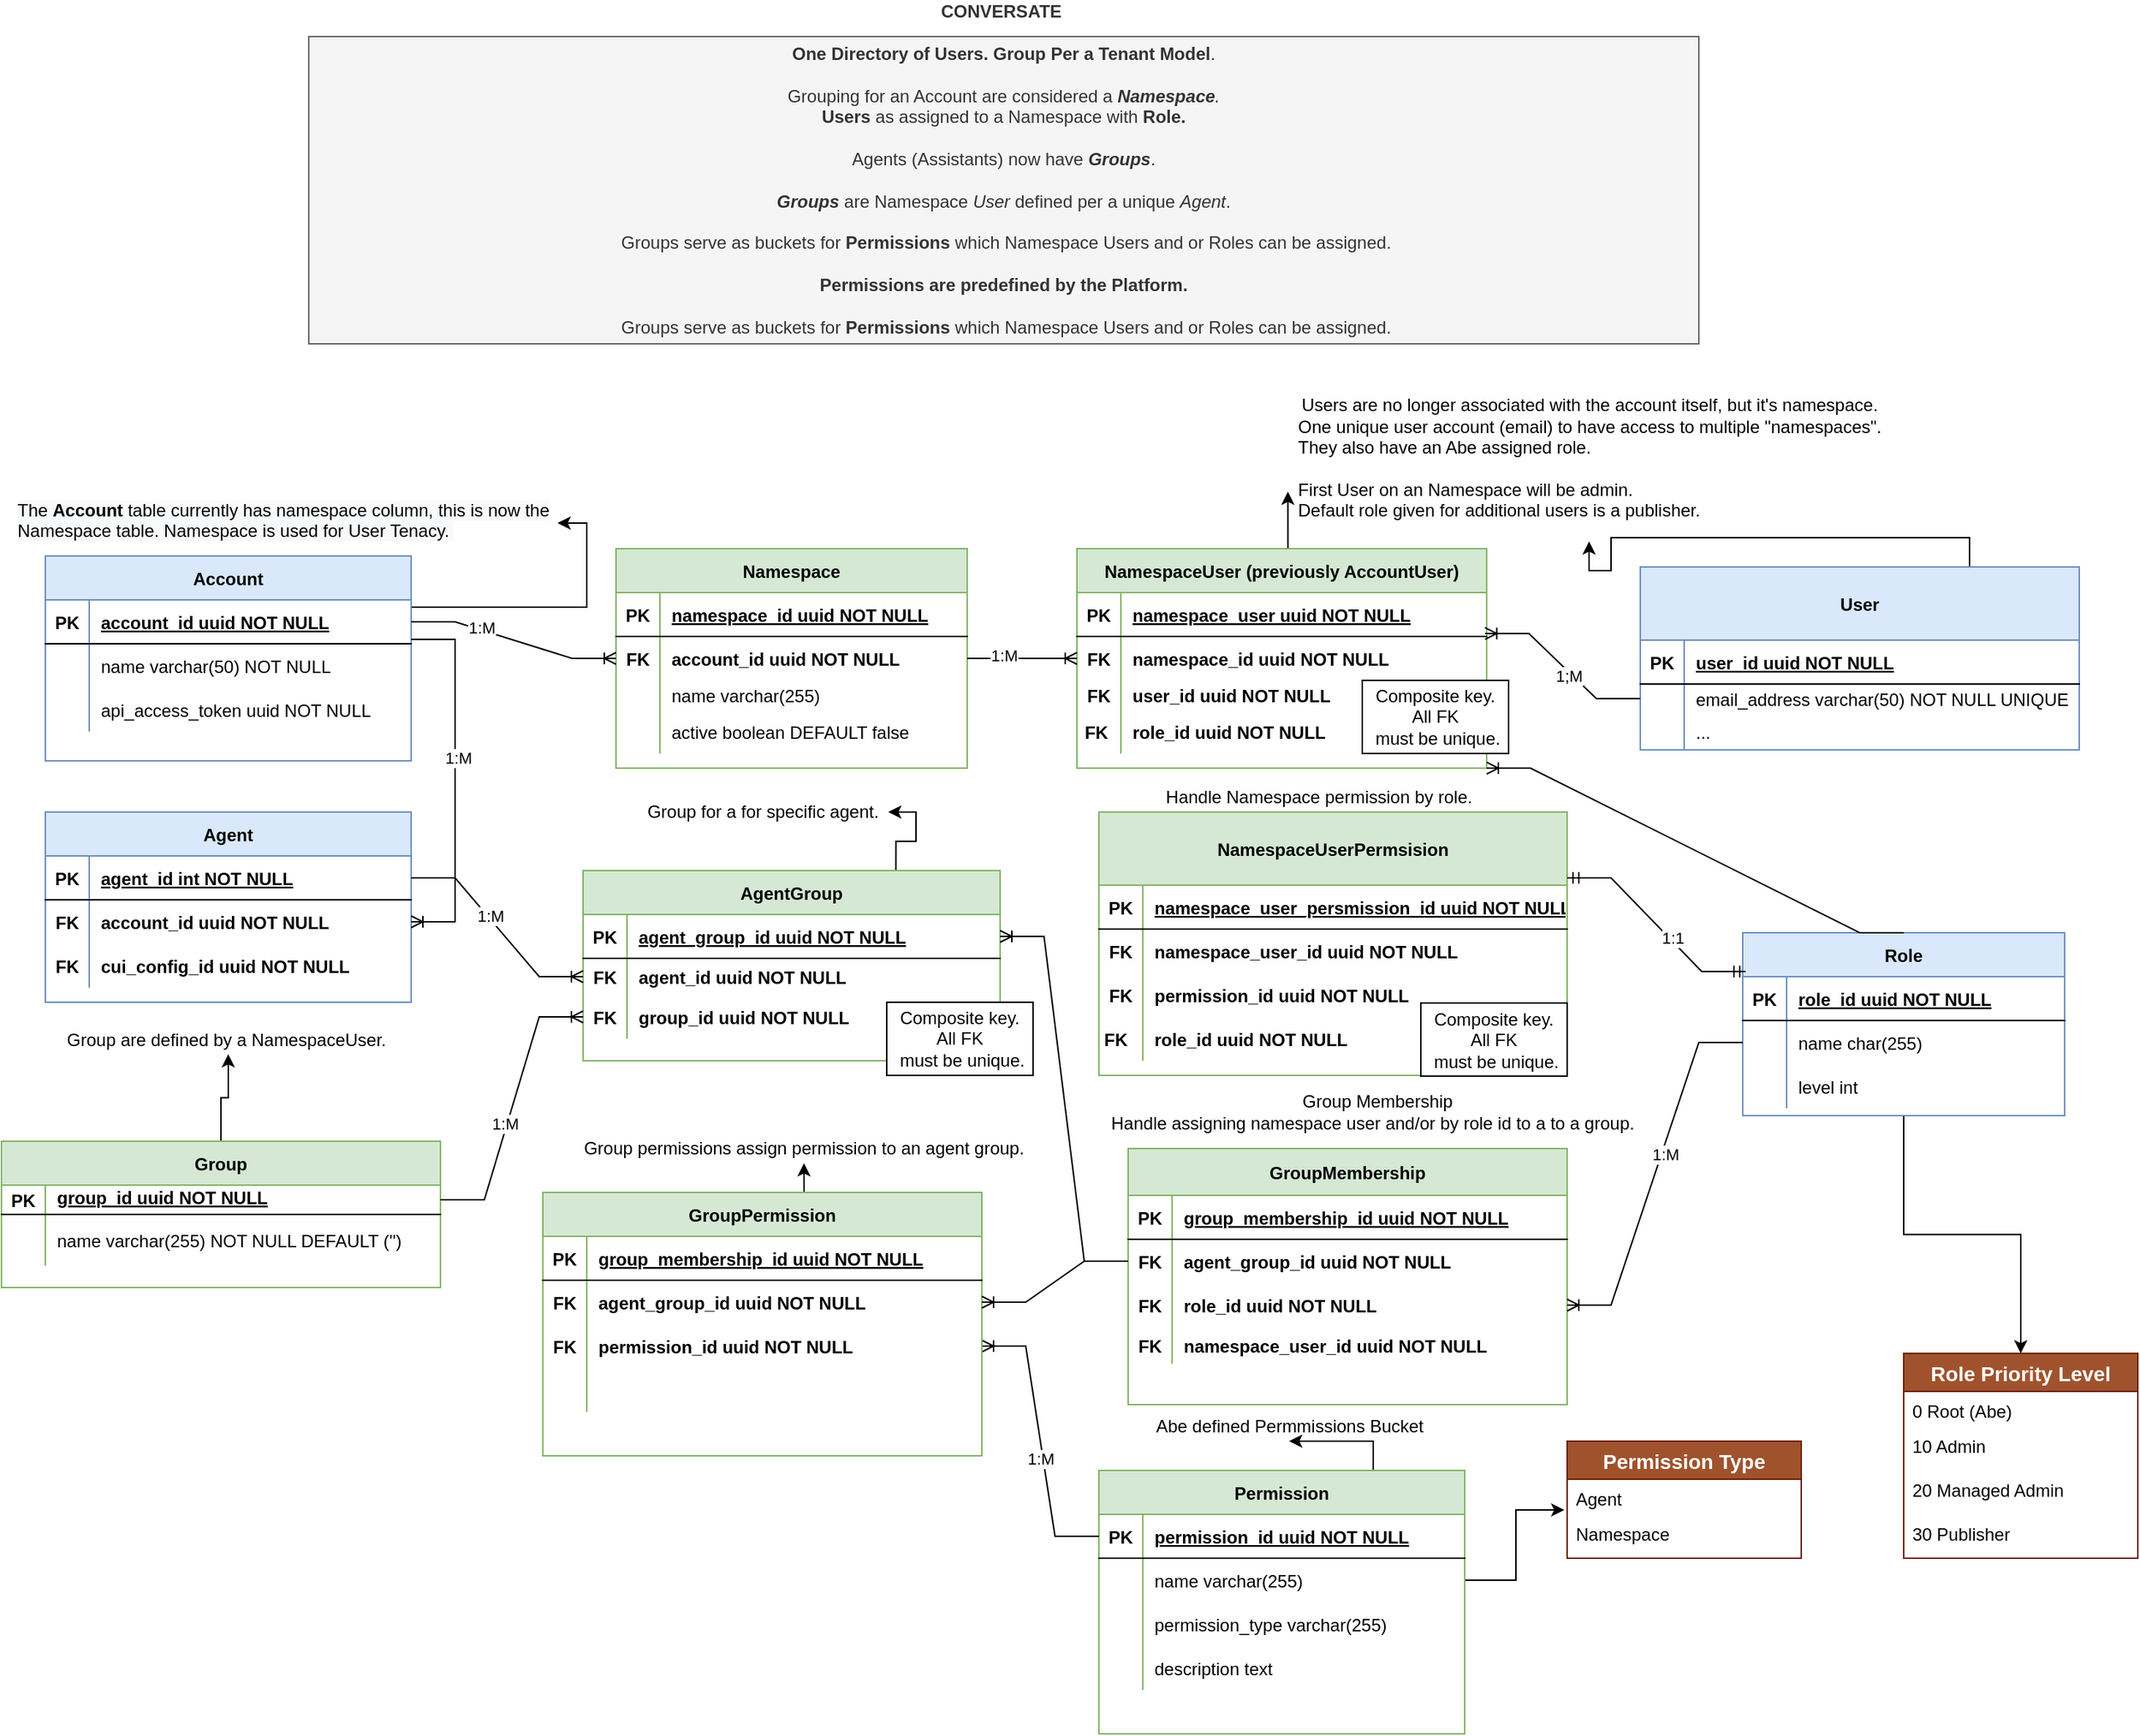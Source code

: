 <mxfile version="16.3.0" type="github" pages="3">
  <diagram id="R2lEEEUBdFMjLlhIrx00" name="Diagram">
    <mxGraphModel dx="2404" dy="1966" grid="1" gridSize="10" guides="1" tooltips="1" connect="1" arrows="1" fold="1" page="1" pageScale="1" pageWidth="850" pageHeight="1100" math="0" shadow="0" extFonts="Permanent Marker^https://fonts.googleapis.com/css?family=Permanent+Marker">
      <root>
        <mxCell id="0" />
        <mxCell id="1" parent="0" />
        <mxCell id="_VO-N40UO8vZT3DRhEux-23" style="edgeStyle=orthogonalEdgeStyle;rounded=0;orthogonalLoop=1;jettySize=auto;html=1;exitX=0.75;exitY=0;exitDx=0;exitDy=0;fontColor=#000000;" edge="1" parent="1" source="C-vyLk0tnHw3VtMMgP7b-2" target="rGsUePuVDvhkUU6C6sHi-146">
          <mxGeometry relative="1" as="geometry" />
        </mxCell>
        <mxCell id="C-vyLk0tnHw3VtMMgP7b-2" value="User" style="shape=table;startSize=50;container=1;collapsible=1;childLayout=tableLayout;fixedRows=1;rowLines=0;fontStyle=1;align=center;resizeLast=1;fillColor=#dae8fc;strokeColor=#6c8ebf;" parent="1" vertex="1">
          <mxGeometry x="410" y="-387.5" width="300" height="125" as="geometry" />
        </mxCell>
        <mxCell id="oXy6DIP4TPravrsGkgxY-7" value="" style="shape=tableRow;horizontal=0;startSize=0;swimlaneHead=0;swimlaneBody=0;fillColor=none;collapsible=0;dropTarget=0;points=[[0,0.5],[1,0.5]];portConstraint=eastwest;top=0;left=0;right=0;bottom=1;" vertex="1" parent="C-vyLk0tnHw3VtMMgP7b-2">
          <mxGeometry y="50" width="300" height="30" as="geometry" />
        </mxCell>
        <mxCell id="oXy6DIP4TPravrsGkgxY-8" value="PK" style="shape=partialRectangle;connectable=0;fillColor=none;top=0;left=0;bottom=0;right=0;fontStyle=1;overflow=hidden;" vertex="1" parent="oXy6DIP4TPravrsGkgxY-7">
          <mxGeometry width="30" height="30" as="geometry">
            <mxRectangle width="30" height="30" as="alternateBounds" />
          </mxGeometry>
        </mxCell>
        <mxCell id="oXy6DIP4TPravrsGkgxY-9" value="user_id uuid NOT NULL" style="shape=partialRectangle;connectable=0;fillColor=none;top=0;left=0;bottom=0;right=0;align=left;spacingLeft=6;fontStyle=5;overflow=hidden;" vertex="1" parent="oXy6DIP4TPravrsGkgxY-7">
          <mxGeometry x="30" width="270" height="30" as="geometry">
            <mxRectangle width="270" height="30" as="alternateBounds" />
          </mxGeometry>
        </mxCell>
        <mxCell id="C-vyLk0tnHw3VtMMgP7b-9" value="" style="shape=partialRectangle;collapsible=0;dropTarget=0;pointerEvents=0;fillColor=none;points=[[0,0.5],[1,0.5]];portConstraint=eastwest;top=0;left=0;right=0;bottom=0;" parent="C-vyLk0tnHw3VtMMgP7b-2" vertex="1">
          <mxGeometry y="80" width="300" height="20" as="geometry" />
        </mxCell>
        <mxCell id="C-vyLk0tnHw3VtMMgP7b-10" value="" style="shape=partialRectangle;overflow=hidden;connectable=0;fillColor=none;top=0;left=0;bottom=0;right=0;" parent="C-vyLk0tnHw3VtMMgP7b-9" vertex="1">
          <mxGeometry width="30" height="20" as="geometry">
            <mxRectangle width="30" height="20" as="alternateBounds" />
          </mxGeometry>
        </mxCell>
        <mxCell id="C-vyLk0tnHw3VtMMgP7b-11" value="email_address varchar(50) NOT NULL UNIQUE" style="shape=partialRectangle;overflow=hidden;connectable=0;fillColor=none;top=0;left=0;bottom=0;right=0;align=left;spacingLeft=6;" parent="C-vyLk0tnHw3VtMMgP7b-9" vertex="1">
          <mxGeometry x="30" width="270" height="20" as="geometry">
            <mxRectangle width="270" height="20" as="alternateBounds" />
          </mxGeometry>
        </mxCell>
        <mxCell id="C-vyLk0tnHw3VtMMgP7b-6" value="" style="shape=partialRectangle;collapsible=0;dropTarget=0;pointerEvents=0;fillColor=none;points=[[0,0.5],[1,0.5]];portConstraint=eastwest;top=0;left=0;right=0;bottom=0;" parent="C-vyLk0tnHw3VtMMgP7b-2" vertex="1">
          <mxGeometry y="100" width="300" height="25" as="geometry" />
        </mxCell>
        <mxCell id="C-vyLk0tnHw3VtMMgP7b-7" value="" style="shape=partialRectangle;overflow=hidden;connectable=0;fillColor=none;top=0;left=0;bottom=0;right=0;" parent="C-vyLk0tnHw3VtMMgP7b-6" vertex="1">
          <mxGeometry width="30" height="25" as="geometry">
            <mxRectangle width="30" height="25" as="alternateBounds" />
          </mxGeometry>
        </mxCell>
        <mxCell id="C-vyLk0tnHw3VtMMgP7b-8" value="..." style="shape=partialRectangle;overflow=hidden;connectable=0;fillColor=none;top=0;left=0;bottom=0;right=0;align=left;spacingLeft=6;" parent="C-vyLk0tnHw3VtMMgP7b-6" vertex="1">
          <mxGeometry x="30" width="270" height="25" as="geometry">
            <mxRectangle width="270" height="25" as="alternateBounds" />
          </mxGeometry>
        </mxCell>
        <mxCell id="C-vyLk0tnHw3VtMMgP7b-13" value="Agent" style="shape=table;startSize=30;container=1;collapsible=1;childLayout=tableLayout;fixedRows=1;rowLines=0;fontStyle=1;align=center;resizeLast=1;fillColor=#dae8fc;strokeColor=#6c8ebf;" parent="1" vertex="1">
          <mxGeometry x="-680" y="-220" width="250" height="130" as="geometry" />
        </mxCell>
        <mxCell id="C-vyLk0tnHw3VtMMgP7b-14" value="" style="shape=partialRectangle;collapsible=0;dropTarget=0;pointerEvents=0;fillColor=none;points=[[0,0.5],[1,0.5]];portConstraint=eastwest;top=0;left=0;right=0;bottom=1;" parent="C-vyLk0tnHw3VtMMgP7b-13" vertex="1">
          <mxGeometry y="30" width="250" height="30" as="geometry" />
        </mxCell>
        <mxCell id="C-vyLk0tnHw3VtMMgP7b-15" value="PK" style="shape=partialRectangle;overflow=hidden;connectable=0;fillColor=none;top=0;left=0;bottom=0;right=0;fontStyle=1;" parent="C-vyLk0tnHw3VtMMgP7b-14" vertex="1">
          <mxGeometry width="30" height="30" as="geometry">
            <mxRectangle width="30" height="30" as="alternateBounds" />
          </mxGeometry>
        </mxCell>
        <mxCell id="C-vyLk0tnHw3VtMMgP7b-16" value="agent_id int NOT NULL " style="shape=partialRectangle;overflow=hidden;connectable=0;fillColor=none;top=0;left=0;bottom=0;right=0;align=left;spacingLeft=6;fontStyle=5;" parent="C-vyLk0tnHw3VtMMgP7b-14" vertex="1">
          <mxGeometry x="30" width="220" height="30" as="geometry">
            <mxRectangle width="220" height="30" as="alternateBounds" />
          </mxGeometry>
        </mxCell>
        <mxCell id="C-vyLk0tnHw3VtMMgP7b-17" value="" style="shape=partialRectangle;collapsible=0;dropTarget=0;pointerEvents=0;fillColor=none;points=[[0,0.5],[1,0.5]];portConstraint=eastwest;top=0;left=0;right=0;bottom=0;" parent="C-vyLk0tnHw3VtMMgP7b-13" vertex="1">
          <mxGeometry y="60" width="250" height="30" as="geometry" />
        </mxCell>
        <mxCell id="C-vyLk0tnHw3VtMMgP7b-18" value="FK" style="shape=partialRectangle;overflow=hidden;connectable=0;fillColor=none;top=0;left=0;bottom=0;right=0;fontStyle=1" parent="C-vyLk0tnHw3VtMMgP7b-17" vertex="1">
          <mxGeometry width="30" height="30" as="geometry">
            <mxRectangle width="30" height="30" as="alternateBounds" />
          </mxGeometry>
        </mxCell>
        <mxCell id="C-vyLk0tnHw3VtMMgP7b-19" value="account_id uuid NOT NULL" style="shape=partialRectangle;overflow=hidden;connectable=0;fillColor=none;top=0;left=0;bottom=0;right=0;align=left;spacingLeft=6;fontStyle=1" parent="C-vyLk0tnHw3VtMMgP7b-17" vertex="1">
          <mxGeometry x="30" width="220" height="30" as="geometry">
            <mxRectangle width="220" height="30" as="alternateBounds" />
          </mxGeometry>
        </mxCell>
        <mxCell id="C-vyLk0tnHw3VtMMgP7b-20" value="" style="shape=partialRectangle;collapsible=0;dropTarget=0;pointerEvents=0;fillColor=none;points=[[0,0.5],[1,0.5]];portConstraint=eastwest;top=0;left=0;right=0;bottom=0;" parent="C-vyLk0tnHw3VtMMgP7b-13" vertex="1">
          <mxGeometry y="90" width="250" height="30" as="geometry" />
        </mxCell>
        <mxCell id="C-vyLk0tnHw3VtMMgP7b-21" value="FK" style="shape=partialRectangle;overflow=hidden;connectable=0;fillColor=none;top=0;left=0;bottom=0;right=0;fontStyle=1" parent="C-vyLk0tnHw3VtMMgP7b-20" vertex="1">
          <mxGeometry width="30" height="30" as="geometry">
            <mxRectangle width="30" height="30" as="alternateBounds" />
          </mxGeometry>
        </mxCell>
        <mxCell id="C-vyLk0tnHw3VtMMgP7b-22" value="cui_config_id uuid NOT NULL" style="shape=partialRectangle;overflow=hidden;connectable=0;fillColor=none;top=0;left=0;bottom=0;right=0;align=left;spacingLeft=6;fontStyle=1" parent="C-vyLk0tnHw3VtMMgP7b-20" vertex="1">
          <mxGeometry x="30" width="220" height="30" as="geometry">
            <mxRectangle width="220" height="30" as="alternateBounds" />
          </mxGeometry>
        </mxCell>
        <mxCell id="oXy6DIP4TPravrsGkgxY-4" style="edgeStyle=orthogonalEdgeStyle;rounded=0;orthogonalLoop=1;jettySize=auto;html=1;exitX=1;exitY=0.25;exitDx=0;exitDy=0;entryX=1;entryY=0.5;entryDx=0;entryDy=0;fontColor=#000000;" edge="1" parent="1" source="C-vyLk0tnHw3VtMMgP7b-23" target="rGsUePuVDvhkUU6C6sHi-168">
          <mxGeometry relative="1" as="geometry" />
        </mxCell>
        <mxCell id="C-vyLk0tnHw3VtMMgP7b-23" value="Account" style="shape=table;startSize=30;container=1;collapsible=1;childLayout=tableLayout;fixedRows=1;rowLines=0;fontStyle=1;align=center;resizeLast=1;fillColor=#dae8fc;strokeColor=#6c8ebf;" parent="1" vertex="1">
          <mxGeometry x="-680" y="-395" width="250" height="140" as="geometry" />
        </mxCell>
        <mxCell id="C-vyLk0tnHw3VtMMgP7b-24" value="" style="shape=partialRectangle;collapsible=0;dropTarget=0;pointerEvents=0;fillColor=none;points=[[0,0.5],[1,0.5]];portConstraint=eastwest;top=0;left=0;right=0;bottom=1;" parent="C-vyLk0tnHw3VtMMgP7b-23" vertex="1">
          <mxGeometry y="30" width="250" height="30" as="geometry" />
        </mxCell>
        <mxCell id="C-vyLk0tnHw3VtMMgP7b-25" value="PK" style="shape=partialRectangle;overflow=hidden;connectable=0;fillColor=none;top=0;left=0;bottom=0;right=0;fontStyle=1;" parent="C-vyLk0tnHw3VtMMgP7b-24" vertex="1">
          <mxGeometry width="30" height="30" as="geometry">
            <mxRectangle width="30" height="30" as="alternateBounds" />
          </mxGeometry>
        </mxCell>
        <mxCell id="C-vyLk0tnHw3VtMMgP7b-26" value="account  id uuid NOT NULL " style="shape=partialRectangle;overflow=hidden;connectable=0;fillColor=none;top=0;left=0;bottom=0;right=0;align=left;spacingLeft=6;fontStyle=5;" parent="C-vyLk0tnHw3VtMMgP7b-24" vertex="1">
          <mxGeometry x="30" width="220" height="30" as="geometry">
            <mxRectangle width="220" height="30" as="alternateBounds" />
          </mxGeometry>
        </mxCell>
        <mxCell id="rGsUePuVDvhkUU6C6sHi-175" value="" style="shape=partialRectangle;collapsible=0;dropTarget=0;pointerEvents=0;fillColor=none;points=[[0,0.5],[1,0.5]];portConstraint=eastwest;top=0;left=0;right=0;bottom=0;" parent="C-vyLk0tnHw3VtMMgP7b-23" vertex="1">
          <mxGeometry y="60" width="250" height="30" as="geometry" />
        </mxCell>
        <mxCell id="rGsUePuVDvhkUU6C6sHi-176" value="" style="shape=partialRectangle;overflow=hidden;connectable=0;fillColor=none;top=0;left=0;bottom=0;right=0;" parent="rGsUePuVDvhkUU6C6sHi-175" vertex="1">
          <mxGeometry width="30" height="30" as="geometry">
            <mxRectangle width="30" height="30" as="alternateBounds" />
          </mxGeometry>
        </mxCell>
        <mxCell id="rGsUePuVDvhkUU6C6sHi-177" value="name varchar(50) NOT NULL" style="shape=partialRectangle;overflow=hidden;connectable=0;fillColor=none;top=0;left=0;bottom=0;right=0;align=left;spacingLeft=6;" parent="rGsUePuVDvhkUU6C6sHi-175" vertex="1">
          <mxGeometry x="30" width="220" height="30" as="geometry">
            <mxRectangle width="220" height="30" as="alternateBounds" />
          </mxGeometry>
        </mxCell>
        <mxCell id="C-vyLk0tnHw3VtMMgP7b-27" value="" style="shape=partialRectangle;collapsible=0;dropTarget=0;pointerEvents=0;fillColor=none;points=[[0,0.5],[1,0.5]];portConstraint=eastwest;top=0;left=0;right=0;bottom=0;" parent="C-vyLk0tnHw3VtMMgP7b-23" vertex="1">
          <mxGeometry y="90" width="250" height="30" as="geometry" />
        </mxCell>
        <mxCell id="C-vyLk0tnHw3VtMMgP7b-28" value="" style="shape=partialRectangle;overflow=hidden;connectable=0;fillColor=none;top=0;left=0;bottom=0;right=0;" parent="C-vyLk0tnHw3VtMMgP7b-27" vertex="1">
          <mxGeometry width="30" height="30" as="geometry">
            <mxRectangle width="30" height="30" as="alternateBounds" />
          </mxGeometry>
        </mxCell>
        <mxCell id="C-vyLk0tnHw3VtMMgP7b-29" value="api_access_token uuid NOT NULL " style="shape=partialRectangle;overflow=hidden;connectable=0;fillColor=none;top=0;left=0;bottom=0;right=0;align=left;spacingLeft=6;" parent="C-vyLk0tnHw3VtMMgP7b-27" vertex="1">
          <mxGeometry x="30" width="220" height="30" as="geometry">
            <mxRectangle width="220" height="30" as="alternateBounds" />
          </mxGeometry>
        </mxCell>
        <mxCell id="rGsUePuVDvhkUU6C6sHi-1" value="Namespace" style="shape=table;startSize=30;container=1;collapsible=1;childLayout=tableLayout;fixedRows=1;rowLines=0;fontStyle=1;align=center;resizeLast=1;fillColor=#d5e8d4;strokeColor=#82b366;" parent="1" vertex="1">
          <mxGeometry x="-290" y="-400" width="240" height="150" as="geometry">
            <mxRectangle x="540" y="50" width="100" height="30" as="alternateBounds" />
          </mxGeometry>
        </mxCell>
        <mxCell id="rGsUePuVDvhkUU6C6sHi-2" value="" style="shape=tableRow;horizontal=0;startSize=0;swimlaneHead=0;swimlaneBody=0;fillColor=none;collapsible=0;dropTarget=0;points=[[0,0.5],[1,0.5]];portConstraint=eastwest;top=0;left=0;right=0;bottom=1;" parent="rGsUePuVDvhkUU6C6sHi-1" vertex="1">
          <mxGeometry y="30" width="240" height="30" as="geometry" />
        </mxCell>
        <mxCell id="rGsUePuVDvhkUU6C6sHi-3" value="PK" style="shape=partialRectangle;connectable=0;fillColor=none;top=0;left=0;bottom=0;right=0;fontStyle=1;overflow=hidden;" parent="rGsUePuVDvhkUU6C6sHi-2" vertex="1">
          <mxGeometry width="30" height="30" as="geometry">
            <mxRectangle width="30" height="30" as="alternateBounds" />
          </mxGeometry>
        </mxCell>
        <mxCell id="rGsUePuVDvhkUU6C6sHi-4" value="namespace_id uuid NOT NULL" style="shape=partialRectangle;connectable=0;fillColor=none;top=0;left=0;bottom=0;right=0;align=left;spacingLeft=6;fontStyle=5;overflow=hidden;" parent="rGsUePuVDvhkUU6C6sHi-2" vertex="1">
          <mxGeometry x="30" width="210" height="30" as="geometry">
            <mxRectangle width="210" height="30" as="alternateBounds" />
          </mxGeometry>
        </mxCell>
        <mxCell id="rGsUePuVDvhkUU6C6sHi-8" value="" style="shape=tableRow;horizontal=0;startSize=0;swimlaneHead=0;swimlaneBody=0;fillColor=none;collapsible=0;dropTarget=0;points=[[0,0.5],[1,0.5]];portConstraint=eastwest;top=0;left=0;right=0;bottom=0;fontStyle=1" parent="rGsUePuVDvhkUU6C6sHi-1" vertex="1">
          <mxGeometry y="60" width="240" height="30" as="geometry" />
        </mxCell>
        <mxCell id="rGsUePuVDvhkUU6C6sHi-9" value="FK" style="shape=partialRectangle;connectable=0;fillColor=none;top=0;left=0;bottom=0;right=0;editable=1;overflow=hidden;fontStyle=1" parent="rGsUePuVDvhkUU6C6sHi-8" vertex="1">
          <mxGeometry width="30" height="30" as="geometry">
            <mxRectangle width="30" height="30" as="alternateBounds" />
          </mxGeometry>
        </mxCell>
        <mxCell id="rGsUePuVDvhkUU6C6sHi-10" value="account_id uuid NOT NULL" style="shape=partialRectangle;connectable=0;fillColor=none;top=0;left=0;bottom=0;right=0;align=left;spacingLeft=6;overflow=hidden;fontStyle=1" parent="rGsUePuVDvhkUU6C6sHi-8" vertex="1">
          <mxGeometry x="30" width="210" height="30" as="geometry">
            <mxRectangle width="210" height="30" as="alternateBounds" />
          </mxGeometry>
        </mxCell>
        <mxCell id="rGsUePuVDvhkUU6C6sHi-5" value="" style="shape=tableRow;horizontal=0;startSize=0;swimlaneHead=0;swimlaneBody=0;fillColor=none;collapsible=0;dropTarget=0;points=[[0,0.5],[1,0.5]];portConstraint=eastwest;top=0;left=0;right=0;bottom=0;" parent="rGsUePuVDvhkUU6C6sHi-1" vertex="1">
          <mxGeometry y="90" width="240" height="20" as="geometry" />
        </mxCell>
        <mxCell id="rGsUePuVDvhkUU6C6sHi-6" value="" style="shape=partialRectangle;connectable=0;fillColor=none;top=0;left=0;bottom=0;right=0;editable=1;overflow=hidden;" parent="rGsUePuVDvhkUU6C6sHi-5" vertex="1">
          <mxGeometry width="30" height="20" as="geometry">
            <mxRectangle width="30" height="20" as="alternateBounds" />
          </mxGeometry>
        </mxCell>
        <mxCell id="rGsUePuVDvhkUU6C6sHi-7" value="name varchar(255) " style="shape=partialRectangle;connectable=0;fillColor=none;top=0;left=0;bottom=0;right=0;align=left;spacingLeft=6;overflow=hidden;" parent="rGsUePuVDvhkUU6C6sHi-5" vertex="1">
          <mxGeometry x="30" width="210" height="20" as="geometry">
            <mxRectangle width="210" height="20" as="alternateBounds" />
          </mxGeometry>
        </mxCell>
        <mxCell id="Hz_5cmbKGqrBk-EzVmHY-6" value="" style="shape=tableRow;horizontal=0;startSize=0;swimlaneHead=0;swimlaneBody=0;fillColor=none;collapsible=0;dropTarget=0;points=[[0,0.5],[1,0.5]];portConstraint=eastwest;top=0;left=0;right=0;bottom=0;fontColor=#000000;" vertex="1" parent="rGsUePuVDvhkUU6C6sHi-1">
          <mxGeometry y="110" width="240" height="30" as="geometry" />
        </mxCell>
        <mxCell id="Hz_5cmbKGqrBk-EzVmHY-7" value="" style="shape=partialRectangle;connectable=0;fillColor=none;top=0;left=0;bottom=0;right=0;editable=1;overflow=hidden;fontColor=#000000;" vertex="1" parent="Hz_5cmbKGqrBk-EzVmHY-6">
          <mxGeometry width="30" height="30" as="geometry">
            <mxRectangle width="30" height="30" as="alternateBounds" />
          </mxGeometry>
        </mxCell>
        <mxCell id="Hz_5cmbKGqrBk-EzVmHY-8" value="active boolean DEFAULT false" style="shape=partialRectangle;connectable=0;fillColor=none;top=0;left=0;bottom=0;right=0;align=left;spacingLeft=6;overflow=hidden;fontColor=#000000;" vertex="1" parent="Hz_5cmbKGqrBk-EzVmHY-6">
          <mxGeometry x="30" width="210" height="30" as="geometry">
            <mxRectangle width="210" height="30" as="alternateBounds" />
          </mxGeometry>
        </mxCell>
        <mxCell id="rGsUePuVDvhkUU6C6sHi-32" value="GroupMembership" style="shape=table;startSize=32;container=1;collapsible=1;childLayout=tableLayout;fixedRows=1;rowLines=0;fontStyle=1;align=center;resizeLast=1;fillColor=#d5e8d4;strokeColor=#82b366;" parent="1" vertex="1">
          <mxGeometry x="60" y="10" width="300" height="175" as="geometry" />
        </mxCell>
        <mxCell id="rGsUePuVDvhkUU6C6sHi-33" value="" style="shape=tableRow;horizontal=0;startSize=0;swimlaneHead=0;swimlaneBody=0;fillColor=none;collapsible=0;dropTarget=0;points=[[0,0.5],[1,0.5]];portConstraint=eastwest;top=0;left=0;right=0;bottom=1;" parent="rGsUePuVDvhkUU6C6sHi-32" vertex="1">
          <mxGeometry y="32" width="300" height="30" as="geometry" />
        </mxCell>
        <mxCell id="rGsUePuVDvhkUU6C6sHi-34" value="PK" style="shape=partialRectangle;connectable=0;fillColor=none;top=0;left=0;bottom=0;right=0;fontStyle=1;overflow=hidden;" parent="rGsUePuVDvhkUU6C6sHi-33" vertex="1">
          <mxGeometry width="30" height="30" as="geometry">
            <mxRectangle width="30" height="30" as="alternateBounds" />
          </mxGeometry>
        </mxCell>
        <mxCell id="rGsUePuVDvhkUU6C6sHi-35" value="group_membership_id uuid NOT NULL" style="shape=partialRectangle;connectable=0;fillColor=none;top=0;left=0;bottom=0;right=0;align=left;spacingLeft=6;fontStyle=5;overflow=hidden;" parent="rGsUePuVDvhkUU6C6sHi-33" vertex="1">
          <mxGeometry x="30" width="270" height="30" as="geometry">
            <mxRectangle width="270" height="30" as="alternateBounds" />
          </mxGeometry>
        </mxCell>
        <mxCell id="rGsUePuVDvhkUU6C6sHi-36" value="" style="shape=tableRow;horizontal=0;startSize=0;swimlaneHead=0;swimlaneBody=0;fillColor=none;collapsible=0;dropTarget=0;points=[[0,0.5],[1,0.5]];portConstraint=eastwest;top=0;left=0;right=0;bottom=0;fontStyle=1" parent="rGsUePuVDvhkUU6C6sHi-32" vertex="1">
          <mxGeometry y="62" width="300" height="30" as="geometry" />
        </mxCell>
        <mxCell id="rGsUePuVDvhkUU6C6sHi-37" value="FK" style="shape=partialRectangle;connectable=0;fillColor=none;top=0;left=0;bottom=0;right=0;editable=1;overflow=hidden;fontStyle=1" parent="rGsUePuVDvhkUU6C6sHi-36" vertex="1">
          <mxGeometry width="30" height="30" as="geometry">
            <mxRectangle width="30" height="30" as="alternateBounds" />
          </mxGeometry>
        </mxCell>
        <mxCell id="rGsUePuVDvhkUU6C6sHi-38" value="agent_group_id uuid NOT NULL" style="shape=partialRectangle;connectable=0;fillColor=none;top=0;left=0;bottom=0;right=0;align=left;spacingLeft=6;overflow=hidden;fontStyle=1" parent="rGsUePuVDvhkUU6C6sHi-36" vertex="1">
          <mxGeometry x="30" width="270" height="30" as="geometry">
            <mxRectangle width="270" height="30" as="alternateBounds" />
          </mxGeometry>
        </mxCell>
        <mxCell id="rGsUePuVDvhkUU6C6sHi-39" value="" style="shape=tableRow;horizontal=0;startSize=0;swimlaneHead=0;swimlaneBody=0;fillColor=none;collapsible=0;dropTarget=0;points=[[0,0.5],[1,0.5]];portConstraint=eastwest;top=0;left=0;right=0;bottom=0;" parent="rGsUePuVDvhkUU6C6sHi-32" vertex="1">
          <mxGeometry y="92" width="300" height="30" as="geometry" />
        </mxCell>
        <mxCell id="rGsUePuVDvhkUU6C6sHi-40" value="FK" style="shape=partialRectangle;connectable=0;fillColor=none;top=0;left=0;bottom=0;right=0;editable=1;overflow=hidden;fontStyle=1" parent="rGsUePuVDvhkUU6C6sHi-39" vertex="1">
          <mxGeometry width="30" height="30" as="geometry">
            <mxRectangle width="30" height="30" as="alternateBounds" />
          </mxGeometry>
        </mxCell>
        <mxCell id="rGsUePuVDvhkUU6C6sHi-41" value="role_id uuid NOT NULL" style="shape=partialRectangle;connectable=0;fillColor=none;top=0;left=0;bottom=0;right=0;align=left;spacingLeft=6;overflow=hidden;fontStyle=1" parent="rGsUePuVDvhkUU6C6sHi-39" vertex="1">
          <mxGeometry x="30" width="270" height="30" as="geometry">
            <mxRectangle width="270" height="30" as="alternateBounds" />
          </mxGeometry>
        </mxCell>
        <mxCell id="rGsUePuVDvhkUU6C6sHi-42" value="" style="shape=tableRow;horizontal=0;startSize=0;swimlaneHead=0;swimlaneBody=0;fillColor=none;collapsible=0;dropTarget=0;points=[[0,0.5],[1,0.5]];portConstraint=eastwest;top=0;left=0;right=0;bottom=0;" parent="rGsUePuVDvhkUU6C6sHi-32" vertex="1">
          <mxGeometry y="122" width="300" height="25" as="geometry" />
        </mxCell>
        <mxCell id="rGsUePuVDvhkUU6C6sHi-43" value="FK" style="shape=partialRectangle;connectable=0;fillColor=none;top=0;left=0;bottom=0;right=0;editable=1;overflow=hidden;fontStyle=1" parent="rGsUePuVDvhkUU6C6sHi-42" vertex="1">
          <mxGeometry width="30" height="25" as="geometry">
            <mxRectangle width="30" height="25" as="alternateBounds" />
          </mxGeometry>
        </mxCell>
        <mxCell id="rGsUePuVDvhkUU6C6sHi-44" value="namespace_user_id uuid NOT NULL" style="shape=partialRectangle;connectable=0;fillColor=none;top=0;left=0;bottom=0;right=0;align=left;spacingLeft=6;overflow=hidden;fontStyle=1" parent="rGsUePuVDvhkUU6C6sHi-42" vertex="1">
          <mxGeometry x="30" width="270" height="25" as="geometry">
            <mxRectangle width="270" height="25" as="alternateBounds" />
          </mxGeometry>
        </mxCell>
        <mxCell id="MTjSElftDpGMqSUh2ktW-58" style="edgeStyle=orthogonalEdgeStyle;rounded=0;orthogonalLoop=1;jettySize=auto;html=1;exitX=0.5;exitY=0;exitDx=0;exitDy=0;fontColor=#000000;" edge="1" parent="1" source="rGsUePuVDvhkUU6C6sHi-45" target="rGsUePuVDvhkUU6C6sHi-144">
          <mxGeometry relative="1" as="geometry" />
        </mxCell>
        <mxCell id="rGsUePuVDvhkUU6C6sHi-45" value="Group" style="shape=table;startSize=30;container=1;collapsible=1;childLayout=tableLayout;fixedRows=1;rowLines=0;fontStyle=1;align=center;resizeLast=1;fillColor=#d5e8d4;strokeColor=#82b366;" parent="1" vertex="1">
          <mxGeometry x="-710" y="5" width="300" height="100" as="geometry" />
        </mxCell>
        <mxCell id="rGsUePuVDvhkUU6C6sHi-46" value="" style="shape=tableRow;horizontal=0;startSize=0;swimlaneHead=0;swimlaneBody=0;fillColor=none;collapsible=0;dropTarget=0;points=[[0,0.5],[1,0.5]];portConstraint=eastwest;top=0;left=0;right=0;bottom=1;" parent="rGsUePuVDvhkUU6C6sHi-45" vertex="1">
          <mxGeometry y="30" width="300" height="20" as="geometry" />
        </mxCell>
        <mxCell id="rGsUePuVDvhkUU6C6sHi-47" value="PK" style="shape=partialRectangle;connectable=0;fillColor=none;top=0;left=0;bottom=0;right=0;fontStyle=1;overflow=hidden;" parent="rGsUePuVDvhkUU6C6sHi-46" vertex="1">
          <mxGeometry width="30" height="20" as="geometry">
            <mxRectangle width="30" height="20" as="alternateBounds" />
          </mxGeometry>
        </mxCell>
        <mxCell id="rGsUePuVDvhkUU6C6sHi-48" value="group_id uuid NOT NULL&#xa;" style="shape=partialRectangle;connectable=0;fillColor=none;top=0;left=0;bottom=0;right=0;align=left;spacingLeft=6;fontStyle=5;overflow=hidden;" parent="rGsUePuVDvhkUU6C6sHi-46" vertex="1">
          <mxGeometry x="30" width="270" height="20" as="geometry">
            <mxRectangle width="270" height="20" as="alternateBounds" />
          </mxGeometry>
        </mxCell>
        <mxCell id="rGsUePuVDvhkUU6C6sHi-49" value="" style="shape=tableRow;horizontal=0;startSize=0;swimlaneHead=0;swimlaneBody=0;fillColor=none;collapsible=0;dropTarget=0;points=[[0,0.5],[1,0.5]];portConstraint=eastwest;top=0;left=0;right=0;bottom=0;" parent="rGsUePuVDvhkUU6C6sHi-45" vertex="1">
          <mxGeometry y="50" width="300" height="35" as="geometry" />
        </mxCell>
        <mxCell id="rGsUePuVDvhkUU6C6sHi-50" value="" style="shape=partialRectangle;connectable=0;fillColor=none;top=0;left=0;bottom=0;right=0;editable=1;overflow=hidden;fontStyle=1" parent="rGsUePuVDvhkUU6C6sHi-49" vertex="1">
          <mxGeometry width="30" height="35" as="geometry">
            <mxRectangle width="30" height="35" as="alternateBounds" />
          </mxGeometry>
        </mxCell>
        <mxCell id="rGsUePuVDvhkUU6C6sHi-51" value="name varchar(255) NOT NULL DEFAULT (&#39;&#39;)" style="shape=partialRectangle;connectable=0;fillColor=none;top=0;left=0;bottom=0;right=0;align=left;spacingLeft=6;overflow=hidden;fontStyle=0" parent="rGsUePuVDvhkUU6C6sHi-49" vertex="1">
          <mxGeometry x="30" width="270" height="35" as="geometry">
            <mxRectangle width="270" height="35" as="alternateBounds" />
          </mxGeometry>
        </mxCell>
        <mxCell id="MTjSElftDpGMqSUh2ktW-70" style="edgeStyle=orthogonalEdgeStyle;rounded=0;orthogonalLoop=1;jettySize=auto;html=1;exitX=1;exitY=0.5;exitDx=0;exitDy=0;entryX=-0.012;entryY=-0.1;entryDx=0;entryDy=0;entryPerimeter=0;fontColor=#000000;" edge="1" parent="1" source="rGsUePuVDvhkUU6C6sHi-62" target="rGsUePuVDvhkUU6C6sHi-357">
          <mxGeometry relative="1" as="geometry" />
        </mxCell>
        <mxCell id="MTjSElftDpGMqSUh2ktW-72" style="edgeStyle=orthogonalEdgeStyle;rounded=0;orthogonalLoop=1;jettySize=auto;html=1;exitX=0.75;exitY=0;exitDx=0;exitDy=0;fontColor=#000000;" edge="1" parent="1" source="rGsUePuVDvhkUU6C6sHi-58" target="MTjSElftDpGMqSUh2ktW-64">
          <mxGeometry relative="1" as="geometry" />
        </mxCell>
        <mxCell id="rGsUePuVDvhkUU6C6sHi-58" value="Permission" style="shape=table;startSize=30;container=1;collapsible=1;childLayout=tableLayout;fixedRows=1;rowLines=0;fontStyle=1;align=center;resizeLast=1;fillColor=#d5e8d4;strokeColor=#82b366;" parent="1" vertex="1">
          <mxGeometry x="40" y="230" width="250" height="180" as="geometry" />
        </mxCell>
        <mxCell id="rGsUePuVDvhkUU6C6sHi-59" value="" style="shape=tableRow;horizontal=0;startSize=0;swimlaneHead=0;swimlaneBody=0;fillColor=none;collapsible=0;dropTarget=0;points=[[0,0.5],[1,0.5]];portConstraint=eastwest;top=0;left=0;right=0;bottom=1;" parent="rGsUePuVDvhkUU6C6sHi-58" vertex="1">
          <mxGeometry y="30" width="250" height="30" as="geometry" />
        </mxCell>
        <mxCell id="rGsUePuVDvhkUU6C6sHi-60" value="PK" style="shape=partialRectangle;connectable=0;fillColor=none;top=0;left=0;bottom=0;right=0;fontStyle=1;overflow=hidden;" parent="rGsUePuVDvhkUU6C6sHi-59" vertex="1">
          <mxGeometry width="30" height="30" as="geometry">
            <mxRectangle width="30" height="30" as="alternateBounds" />
          </mxGeometry>
        </mxCell>
        <mxCell id="rGsUePuVDvhkUU6C6sHi-61" value="permission_id uuid NOT NULL" style="shape=partialRectangle;connectable=0;fillColor=none;top=0;left=0;bottom=0;right=0;align=left;spacingLeft=6;fontStyle=5;overflow=hidden;" parent="rGsUePuVDvhkUU6C6sHi-59" vertex="1">
          <mxGeometry x="30" width="220" height="30" as="geometry">
            <mxRectangle width="220" height="30" as="alternateBounds" />
          </mxGeometry>
        </mxCell>
        <mxCell id="rGsUePuVDvhkUU6C6sHi-62" value="" style="shape=tableRow;horizontal=0;startSize=0;swimlaneHead=0;swimlaneBody=0;fillColor=none;collapsible=0;dropTarget=0;points=[[0,0.5],[1,0.5]];portConstraint=eastwest;top=0;left=0;right=0;bottom=0;" parent="rGsUePuVDvhkUU6C6sHi-58" vertex="1">
          <mxGeometry y="60" width="250" height="30" as="geometry" />
        </mxCell>
        <mxCell id="rGsUePuVDvhkUU6C6sHi-63" value="" style="shape=partialRectangle;connectable=0;fillColor=none;top=0;left=0;bottom=0;right=0;editable=1;overflow=hidden;" parent="rGsUePuVDvhkUU6C6sHi-62" vertex="1">
          <mxGeometry width="30" height="30" as="geometry">
            <mxRectangle width="30" height="30" as="alternateBounds" />
          </mxGeometry>
        </mxCell>
        <mxCell id="rGsUePuVDvhkUU6C6sHi-64" value="name varchar(255)" style="shape=partialRectangle;connectable=0;fillColor=none;top=0;left=0;bottom=0;right=0;align=left;spacingLeft=6;overflow=hidden;" parent="rGsUePuVDvhkUU6C6sHi-62" vertex="1">
          <mxGeometry x="30" width="220" height="30" as="geometry">
            <mxRectangle width="220" height="30" as="alternateBounds" />
          </mxGeometry>
        </mxCell>
        <mxCell id="rGsUePuVDvhkUU6C6sHi-68" value="" style="shape=tableRow;horizontal=0;startSize=0;swimlaneHead=0;swimlaneBody=0;fillColor=none;collapsible=0;dropTarget=0;points=[[0,0.5],[1,0.5]];portConstraint=eastwest;top=0;left=0;right=0;bottom=0;" parent="rGsUePuVDvhkUU6C6sHi-58" vertex="1">
          <mxGeometry y="90" width="250" height="30" as="geometry" />
        </mxCell>
        <mxCell id="rGsUePuVDvhkUU6C6sHi-69" value="" style="shape=partialRectangle;connectable=0;fillColor=none;top=0;left=0;bottom=0;right=0;editable=1;overflow=hidden;" parent="rGsUePuVDvhkUU6C6sHi-68" vertex="1">
          <mxGeometry width="30" height="30" as="geometry">
            <mxRectangle width="30" height="30" as="alternateBounds" />
          </mxGeometry>
        </mxCell>
        <mxCell id="rGsUePuVDvhkUU6C6sHi-70" value="permission_type varchar(255)" style="shape=partialRectangle;connectable=0;fillColor=none;top=0;left=0;bottom=0;right=0;align=left;spacingLeft=6;overflow=hidden;" parent="rGsUePuVDvhkUU6C6sHi-68" vertex="1">
          <mxGeometry x="30" width="220" height="30" as="geometry">
            <mxRectangle width="220" height="30" as="alternateBounds" />
          </mxGeometry>
        </mxCell>
        <mxCell id="rGsUePuVDvhkUU6C6sHi-65" value="" style="shape=tableRow;horizontal=0;startSize=0;swimlaneHead=0;swimlaneBody=0;fillColor=none;collapsible=0;dropTarget=0;points=[[0,0.5],[1,0.5]];portConstraint=eastwest;top=0;left=0;right=0;bottom=0;" parent="rGsUePuVDvhkUU6C6sHi-58" vertex="1">
          <mxGeometry y="120" width="250" height="30" as="geometry" />
        </mxCell>
        <mxCell id="rGsUePuVDvhkUU6C6sHi-66" value="" style="shape=partialRectangle;connectable=0;fillColor=none;top=0;left=0;bottom=0;right=0;editable=1;overflow=hidden;" parent="rGsUePuVDvhkUU6C6sHi-65" vertex="1">
          <mxGeometry width="30" height="30" as="geometry">
            <mxRectangle width="30" height="30" as="alternateBounds" />
          </mxGeometry>
        </mxCell>
        <mxCell id="rGsUePuVDvhkUU6C6sHi-67" value="description text" style="shape=partialRectangle;connectable=0;fillColor=none;top=0;left=0;bottom=0;right=0;align=left;spacingLeft=6;overflow=hidden;" parent="rGsUePuVDvhkUU6C6sHi-65" vertex="1">
          <mxGeometry x="30" width="220" height="30" as="geometry">
            <mxRectangle width="220" height="30" as="alternateBounds" />
          </mxGeometry>
        </mxCell>
        <mxCell id="rGsUePuVDvhkUU6C6sHi-129" value="" style="edgeStyle=entityRelationEdgeStyle;fontSize=12;html=1;endArrow=ERoneToMany;rounded=0;entryX=0;entryY=0.5;entryDx=0;entryDy=0;" parent="1" source="C-vyLk0tnHw3VtMMgP7b-24" target="rGsUePuVDvhkUU6C6sHi-8" edge="1">
          <mxGeometry width="100" height="100" relative="1" as="geometry">
            <mxPoint x="-340" y="-265" as="sourcePoint" />
            <mxPoint x="-200" y="-355" as="targetPoint" />
          </mxGeometry>
        </mxCell>
        <mxCell id="rGsUePuVDvhkUU6C6sHi-130" value="1:M" style="edgeLabel;html=1;align=center;verticalAlign=middle;resizable=0;points=[];" parent="rGsUePuVDvhkUU6C6sHi-129" vertex="1" connectable="0">
          <mxGeometry x="-0.332" y="2" relative="1" as="geometry">
            <mxPoint as="offset" />
          </mxGeometry>
        </mxCell>
        <mxCell id="MTjSElftDpGMqSUh2ktW-68" style="edgeStyle=orthogonalEdgeStyle;rounded=0;orthogonalLoop=1;jettySize=auto;html=1;exitX=0.75;exitY=0;exitDx=0;exitDy=0;entryX=1.006;entryY=0.5;entryDx=0;entryDy=0;entryPerimeter=0;fontColor=#000000;" edge="1" parent="1" source="rGsUePuVDvhkUU6C6sHi-131" target="MTjSElftDpGMqSUh2ktW-66">
          <mxGeometry relative="1" as="geometry" />
        </mxCell>
        <mxCell id="rGsUePuVDvhkUU6C6sHi-131" value="AgentGroup" style="shape=table;startSize=30;container=1;collapsible=1;childLayout=tableLayout;fixedRows=1;rowLines=0;fontStyle=1;align=center;resizeLast=1;fillColor=#d5e8d4;strokeColor=#82b366;" parent="1" vertex="1">
          <mxGeometry x="-312.5" y="-180" width="285" height="130" as="geometry" />
        </mxCell>
        <mxCell id="rGsUePuVDvhkUU6C6sHi-132" value="" style="shape=tableRow;horizontal=0;startSize=0;swimlaneHead=0;swimlaneBody=0;fillColor=none;collapsible=0;dropTarget=0;points=[[0,0.5],[1,0.5]];portConstraint=eastwest;top=0;left=0;right=0;bottom=1;" parent="rGsUePuVDvhkUU6C6sHi-131" vertex="1">
          <mxGeometry y="30" width="285" height="30" as="geometry" />
        </mxCell>
        <mxCell id="rGsUePuVDvhkUU6C6sHi-133" value="PK" style="shape=partialRectangle;connectable=0;fillColor=none;top=0;left=0;bottom=0;right=0;fontStyle=1;overflow=hidden;" parent="rGsUePuVDvhkUU6C6sHi-132" vertex="1">
          <mxGeometry width="30" height="30" as="geometry">
            <mxRectangle width="30" height="30" as="alternateBounds" />
          </mxGeometry>
        </mxCell>
        <mxCell id="rGsUePuVDvhkUU6C6sHi-134" value="agent_group_id uuid NOT NULL" style="shape=partialRectangle;connectable=0;fillColor=none;top=0;left=0;bottom=0;right=0;align=left;spacingLeft=6;fontStyle=5;overflow=hidden;" parent="rGsUePuVDvhkUU6C6sHi-132" vertex="1">
          <mxGeometry x="30" width="255" height="30" as="geometry">
            <mxRectangle width="255" height="30" as="alternateBounds" />
          </mxGeometry>
        </mxCell>
        <mxCell id="rGsUePuVDvhkUU6C6sHi-135" value="" style="shape=tableRow;horizontal=0;startSize=0;swimlaneHead=0;swimlaneBody=0;fillColor=none;collapsible=0;dropTarget=0;points=[[0,0.5],[1,0.5]];portConstraint=eastwest;top=0;left=0;right=0;bottom=0;" parent="rGsUePuVDvhkUU6C6sHi-131" vertex="1">
          <mxGeometry y="60" width="285" height="25" as="geometry" />
        </mxCell>
        <mxCell id="rGsUePuVDvhkUU6C6sHi-136" value="FK" style="shape=partialRectangle;connectable=0;fillColor=none;top=0;left=0;bottom=0;right=0;editable=1;overflow=hidden;fontStyle=1" parent="rGsUePuVDvhkUU6C6sHi-135" vertex="1">
          <mxGeometry width="30" height="25" as="geometry">
            <mxRectangle width="30" height="25" as="alternateBounds" />
          </mxGeometry>
        </mxCell>
        <mxCell id="rGsUePuVDvhkUU6C6sHi-137" value="agent_id uuid NOT NULL" style="shape=partialRectangle;connectable=0;fillColor=none;top=0;left=0;bottom=0;right=0;align=left;spacingLeft=6;overflow=hidden;fontStyle=1" parent="rGsUePuVDvhkUU6C6sHi-135" vertex="1">
          <mxGeometry x="30" width="255" height="25" as="geometry">
            <mxRectangle width="255" height="25" as="alternateBounds" />
          </mxGeometry>
        </mxCell>
        <mxCell id="MTjSElftDpGMqSUh2ktW-38" value="" style="shape=tableRow;horizontal=0;startSize=0;swimlaneHead=0;swimlaneBody=0;fillColor=none;collapsible=0;dropTarget=0;points=[[0,0.5],[1,0.5]];portConstraint=eastwest;top=0;left=0;right=0;bottom=0;fontColor=#000000;" vertex="1" parent="rGsUePuVDvhkUU6C6sHi-131">
          <mxGeometry y="85" width="285" height="30" as="geometry" />
        </mxCell>
        <mxCell id="MTjSElftDpGMqSUh2ktW-39" value="FK" style="shape=partialRectangle;connectable=0;fillColor=none;top=0;left=0;bottom=0;right=0;editable=1;overflow=hidden;fontColor=#000000;fontStyle=1" vertex="1" parent="MTjSElftDpGMqSUh2ktW-38">
          <mxGeometry width="30" height="30" as="geometry">
            <mxRectangle width="30" height="30" as="alternateBounds" />
          </mxGeometry>
        </mxCell>
        <mxCell id="MTjSElftDpGMqSUh2ktW-40" value="group_id uuid NOT NULL" style="shape=partialRectangle;connectable=0;fillColor=none;top=0;left=0;bottom=0;right=0;align=left;spacingLeft=6;overflow=hidden;fontColor=#000000;fontStyle=1" vertex="1" parent="MTjSElftDpGMqSUh2ktW-38">
          <mxGeometry x="30" width="255" height="30" as="geometry">
            <mxRectangle width="255" height="30" as="alternateBounds" />
          </mxGeometry>
        </mxCell>
        <mxCell id="rGsUePuVDvhkUU6C6sHi-144" value="Group are defined by a NamespaceUser.&amp;nbsp;" style="text;html=1;align=center;verticalAlign=middle;resizable=0;points=[];autosize=1;strokeColor=none;fillColor=none;" parent="1" vertex="1">
          <mxGeometry x="-675" y="-74.5" width="240" height="20" as="geometry" />
        </mxCell>
        <mxCell id="rGsUePuVDvhkUU6C6sHi-146" value="Users are no longer associated with the account itself, but it&#39;s namespace. &lt;br&gt;&lt;div style=&quot;text-align: left&quot;&gt;&lt;span&gt;One unique user account (email)&amp;nbsp;&lt;/span&gt;&lt;span&gt;to have access to multiple &quot;namespaces&quot;.&lt;/span&gt;&lt;/div&gt;&lt;div style=&quot;text-align: left&quot;&gt;&lt;span&gt;They also have an Abe assigned role.&lt;/span&gt;&lt;/div&gt;&lt;div style=&quot;text-align: left&quot;&gt;&lt;br&gt;&lt;/div&gt;&lt;div style=&quot;text-align: left&quot;&gt;First User on an Namespace will be admin.&lt;br&gt;Default role given for additional users is a publisher.&lt;span&gt;&lt;br&gt;&lt;/span&gt;&lt;/div&gt;&lt;div style=&quot;text-align: left&quot;&gt;&lt;br&gt;&lt;/div&gt;" style="text;html=1;align=center;verticalAlign=middle;resizable=0;points=[];autosize=1;strokeColor=none;fillColor=none;" parent="1" vertex="1">
          <mxGeometry x="170" y="-505" width="410" height="100" as="geometry" />
        </mxCell>
        <mxCell id="rGsUePuVDvhkUU6C6sHi-147" value="&lt;b&gt;CONVERSATE&amp;nbsp;&lt;br&gt;&lt;br&gt;One Directory of Users. Group Per a Tenant Model&lt;/b&gt;.&lt;br&gt;&lt;br&gt;Grouping for an Account are considered a &lt;b style=&quot;font-style: italic&quot;&gt;Namespace&lt;/b&gt;&lt;i&gt;.&lt;/i&gt;&lt;br&gt;&lt;b&gt;Users &lt;/b&gt;as assigned to a Namespace with &lt;b&gt;Role.&lt;/b&gt;&lt;br&gt;&lt;br&gt;Agents (Assistants) now have &lt;i&gt;&lt;b&gt;Groups&lt;/b&gt;&lt;/i&gt;.&lt;br&gt;&lt;br&gt;&lt;i&gt;&lt;b&gt;Groups&lt;/b&gt;&lt;/i&gt;&amp;nbsp;are Namespace&amp;nbsp;&lt;i&gt;User&lt;/i&gt; defined per a unique&amp;nbsp;&lt;i&gt;Agent&lt;/i&gt;.&lt;br&gt;&lt;br&gt;&amp;nbsp;Groups serve as buckets for&amp;nbsp;&lt;b&gt;Permissions&lt;/b&gt;&amp;nbsp;which Namespace Users and or Roles can be assigned.&lt;br&gt;&lt;br&gt;&lt;b&gt;Permissions are predefined by the Platform.&lt;/b&gt;&lt;br&gt;&lt;br&gt;&amp;nbsp;Groups serve as buckets for &lt;b&gt;Permissions&lt;/b&gt; which Namespace Users and or Roles can be assigned.&lt;br&gt;&lt;br&gt;&lt;span style=&quot;color: rgb(0 , 0 , 0)&quot;&gt;&lt;br&gt;&lt;/span&gt;" style="whiteSpace=wrap;html=1;fillColor=#f5f5f5;strokeColor=#666666;fontColor=#333333;" parent="1" vertex="1">
          <mxGeometry x="-500" y="-750" width="950" height="210" as="geometry" />
        </mxCell>
        <mxCell id="rGsUePuVDvhkUU6C6sHi-148" value="" style="shape=tableRow;horizontal=0;startSize=0;swimlaneHead=0;swimlaneBody=0;fillColor=none;collapsible=0;dropTarget=0;points=[[0,0.5],[1,0.5]];portConstraint=eastwest;top=0;left=0;right=0;bottom=0;" parent="1" vertex="1">
          <mxGeometry x="-210" y="40" width="280" height="30" as="geometry" />
        </mxCell>
        <mxCell id="_VO-N40UO8vZT3DRhEux-24" style="edgeStyle=orthogonalEdgeStyle;rounded=0;orthogonalLoop=1;jettySize=auto;html=1;exitX=0.5;exitY=0;exitDx=0;exitDy=0;entryX=-0.002;entryY=0.66;entryDx=0;entryDy=0;entryPerimeter=0;fontColor=#000000;" edge="1" parent="1" source="rGsUePuVDvhkUU6C6sHi-152" target="rGsUePuVDvhkUU6C6sHi-146">
          <mxGeometry relative="1" as="geometry" />
        </mxCell>
        <mxCell id="rGsUePuVDvhkUU6C6sHi-152" value="NamespaceUser (previously AccountUser)" style="shape=table;startSize=30;container=1;collapsible=1;childLayout=tableLayout;fixedRows=1;rowLines=0;fontStyle=1;align=center;resizeLast=1;fillColor=#d5e8d4;strokeColor=#82b366;" parent="1" vertex="1">
          <mxGeometry x="25" y="-400" width="280" height="150" as="geometry">
            <mxRectangle x="540" y="50" width="100" height="30" as="alternateBounds" />
          </mxGeometry>
        </mxCell>
        <mxCell id="rGsUePuVDvhkUU6C6sHi-153" value="" style="shape=tableRow;horizontal=0;startSize=0;swimlaneHead=0;swimlaneBody=0;fillColor=none;collapsible=0;dropTarget=0;points=[[0,0.5],[1,0.5]];portConstraint=eastwest;top=0;left=0;right=0;bottom=1;" parent="rGsUePuVDvhkUU6C6sHi-152" vertex="1">
          <mxGeometry y="30" width="280" height="30" as="geometry" />
        </mxCell>
        <mxCell id="rGsUePuVDvhkUU6C6sHi-154" value="PK" style="shape=partialRectangle;connectable=0;fillColor=none;top=0;left=0;bottom=0;right=0;fontStyle=1;overflow=hidden;" parent="rGsUePuVDvhkUU6C6sHi-153" vertex="1">
          <mxGeometry width="30" height="30" as="geometry">
            <mxRectangle width="30" height="30" as="alternateBounds" />
          </mxGeometry>
        </mxCell>
        <mxCell id="rGsUePuVDvhkUU6C6sHi-155" value="namespace_user uuid NOT NULL" style="shape=partialRectangle;connectable=0;fillColor=none;top=0;left=0;bottom=0;right=0;align=left;spacingLeft=6;fontStyle=5;overflow=hidden;" parent="rGsUePuVDvhkUU6C6sHi-153" vertex="1">
          <mxGeometry x="30" width="250" height="30" as="geometry">
            <mxRectangle width="250" height="30" as="alternateBounds" />
          </mxGeometry>
        </mxCell>
        <mxCell id="rGsUePuVDvhkUU6C6sHi-156" value="" style="shape=tableRow;horizontal=0;startSize=0;swimlaneHead=0;swimlaneBody=0;fillColor=none;collapsible=0;dropTarget=0;points=[[0,0.5],[1,0.5]];portConstraint=eastwest;top=0;left=0;right=0;bottom=0;fontStyle=1" parent="rGsUePuVDvhkUU6C6sHi-152" vertex="1">
          <mxGeometry y="60" width="280" height="30" as="geometry" />
        </mxCell>
        <mxCell id="rGsUePuVDvhkUU6C6sHi-157" value="FK" style="shape=partialRectangle;connectable=0;fillColor=none;top=0;left=0;bottom=0;right=0;editable=1;overflow=hidden;fontStyle=1" parent="rGsUePuVDvhkUU6C6sHi-156" vertex="1">
          <mxGeometry width="30" height="30" as="geometry">
            <mxRectangle width="30" height="30" as="alternateBounds" />
          </mxGeometry>
        </mxCell>
        <mxCell id="rGsUePuVDvhkUU6C6sHi-158" value="namespace_id uuid NOT NULL" style="shape=partialRectangle;connectable=0;fillColor=none;top=0;left=0;bottom=0;right=0;align=left;spacingLeft=6;overflow=hidden;fontStyle=1" parent="rGsUePuVDvhkUU6C6sHi-156" vertex="1">
          <mxGeometry x="30" width="250" height="30" as="geometry">
            <mxRectangle width="250" height="30" as="alternateBounds" />
          </mxGeometry>
        </mxCell>
        <mxCell id="rGsUePuVDvhkUU6C6sHi-159" value="" style="shape=tableRow;horizontal=0;startSize=0;swimlaneHead=0;swimlaneBody=0;fillColor=none;collapsible=0;dropTarget=0;points=[[0,0.5],[1,0.5]];portConstraint=eastwest;top=0;left=0;right=0;bottom=0;" parent="rGsUePuVDvhkUU6C6sHi-152" vertex="1">
          <mxGeometry y="90" width="280" height="20" as="geometry" />
        </mxCell>
        <mxCell id="rGsUePuVDvhkUU6C6sHi-160" value="FK" style="shape=partialRectangle;connectable=0;fillColor=none;top=0;left=0;bottom=0;right=0;editable=1;overflow=hidden;fontStyle=1" parent="rGsUePuVDvhkUU6C6sHi-159" vertex="1">
          <mxGeometry width="30" height="20" as="geometry">
            <mxRectangle width="30" height="20" as="alternateBounds" />
          </mxGeometry>
        </mxCell>
        <mxCell id="rGsUePuVDvhkUU6C6sHi-161" value="user_id uuid NOT NULL" style="shape=partialRectangle;connectable=0;fillColor=none;top=0;left=0;bottom=0;right=0;align=left;spacingLeft=6;overflow=hidden;fontStyle=1" parent="rGsUePuVDvhkUU6C6sHi-159" vertex="1">
          <mxGeometry x="30" width="250" height="20" as="geometry">
            <mxRectangle width="250" height="20" as="alternateBounds" />
          </mxGeometry>
        </mxCell>
        <mxCell id="rGsUePuVDvhkUU6C6sHi-313" value="" style="shape=tableRow;horizontal=0;startSize=0;swimlaneHead=0;swimlaneBody=0;fillColor=none;collapsible=0;dropTarget=0;points=[[0,0.5],[1,0.5]];portConstraint=eastwest;top=0;left=0;right=0;bottom=0;fontColor=#000000;" parent="rGsUePuVDvhkUU6C6sHi-152" vertex="1">
          <mxGeometry y="110" width="280" height="30" as="geometry" />
        </mxCell>
        <mxCell id="rGsUePuVDvhkUU6C6sHi-314" value="FK " style="shape=partialRectangle;connectable=0;fillColor=none;top=0;left=0;bottom=0;right=0;editable=1;overflow=hidden;fontColor=#000000;fontStyle=1" parent="rGsUePuVDvhkUU6C6sHi-313" vertex="1">
          <mxGeometry width="30" height="30" as="geometry">
            <mxRectangle width="30" height="30" as="alternateBounds" />
          </mxGeometry>
        </mxCell>
        <mxCell id="rGsUePuVDvhkUU6C6sHi-315" value="role_id uuid NOT NULL" style="shape=partialRectangle;connectable=0;fillColor=none;top=0;left=0;bottom=0;right=0;align=left;spacingLeft=6;overflow=hidden;fontColor=#000000;fontStyle=1" parent="rGsUePuVDvhkUU6C6sHi-313" vertex="1">
          <mxGeometry x="30" width="250" height="30" as="geometry">
            <mxRectangle width="250" height="30" as="alternateBounds" />
          </mxGeometry>
        </mxCell>
        <mxCell id="rGsUePuVDvhkUU6C6sHi-168" value="&lt;span style=&quot;color: rgb(0 , 0 , 0) ; font-family: &amp;#34;helvetica&amp;#34; ; font-size: 12px ; font-style: normal ; font-weight: 400 ; letter-spacing: normal ; text-align: center ; text-indent: 0px ; text-transform: none ; word-spacing: 0px ; background-color: rgb(248 , 249 , 250) ; display: inline ; float: none&quot;&gt;The &lt;/span&gt;&lt;span style=&quot;color: rgb(0 , 0 , 0) ; font-family: &amp;#34;helvetica&amp;#34; ; font-size: 12px ; font-style: normal ; letter-spacing: normal ; text-align: center ; text-indent: 0px ; text-transform: none ; word-spacing: 0px ; background-color: rgb(248 , 249 , 250) ; display: inline ; float: none&quot;&gt;&lt;b&gt;Account&lt;/b&gt;&lt;/span&gt;&lt;span style=&quot;color: rgb(0 , 0 , 0) ; font-family: &amp;#34;helvetica&amp;#34; ; font-size: 12px ; font-style: normal ; font-weight: 400 ; letter-spacing: normal ; text-align: center ; text-indent: 0px ; text-transform: none ; word-spacing: 0px ; background-color: rgb(248 , 249 , 250) ; display: inline ; float: none&quot;&gt; table currently has &lt;/span&gt;&lt;span style=&quot;color: rgb(0 , 0 , 0) ; font-family: &amp;#34;helvetica&amp;#34; ; font-size: 12px ; font-weight: 400 ; letter-spacing: normal ; text-align: center ; text-indent: 0px ; text-transform: none ; word-spacing: 0px ; background-color: rgb(248 , 249 , 250) ; display: inline ; float: none&quot;&gt;namespace&lt;/span&gt;&lt;span style=&quot;color: rgb(0 , 0 , 0) ; font-family: &amp;#34;helvetica&amp;#34; ; font-size: 12px ; font-style: normal ; font-weight: 400 ; letter-spacing: normal ; text-align: center ; text-indent: 0px ; text-transform: none ; word-spacing: 0px ; background-color: rgb(248 , 249 , 250) ; display: inline ; float: none&quot;&gt;&amp;nbsp;column, this is now the Namespace table. Namespace is used for User Tenacy.&amp;nbsp;&lt;/span&gt;" style="text;whiteSpace=wrap;html=1;" parent="1" vertex="1">
          <mxGeometry x="-701" y="-440" width="371" height="45" as="geometry" />
        </mxCell>
        <mxCell id="rGsUePuVDvhkUU6C6sHi-181" value="" style="edgeStyle=entityRelationEdgeStyle;fontSize=12;html=1;endArrow=ERoneToMany;rounded=0;exitX=1;exitY=0.9;exitDx=0;exitDy=0;exitPerimeter=0;" parent="1" source="C-vyLk0tnHw3VtMMgP7b-24" target="C-vyLk0tnHw3VtMMgP7b-17" edge="1">
          <mxGeometry width="100" height="100" relative="1" as="geometry">
            <mxPoint x="-290" y="-180" as="sourcePoint" />
            <mxPoint x="-260" y="123" as="targetPoint" />
          </mxGeometry>
        </mxCell>
        <mxCell id="rGsUePuVDvhkUU6C6sHi-185" value="1:M" style="edgeLabel;html=1;align=center;verticalAlign=middle;resizable=0;points=[];" parent="rGsUePuVDvhkUU6C6sHi-181" vertex="1" connectable="0">
          <mxGeometry x="-0.123" y="2" relative="1" as="geometry">
            <mxPoint as="offset" />
          </mxGeometry>
        </mxCell>
        <mxCell id="rGsUePuVDvhkUU6C6sHi-186" value="" style="edgeStyle=entityRelationEdgeStyle;fontSize=12;html=1;endArrow=ERoneToMany;rounded=0;exitX=1;exitY=0.5;exitDx=0;exitDy=0;entryX=0;entryY=0.5;entryDx=0;entryDy=0;" parent="1" source="rGsUePuVDvhkUU6C6sHi-8" target="rGsUePuVDvhkUU6C6sHi-156" edge="1">
          <mxGeometry width="100" height="100" relative="1" as="geometry">
            <mxPoint x="50" y="-340" as="sourcePoint" />
            <mxPoint x="180" y="-340.5" as="targetPoint" />
          </mxGeometry>
        </mxCell>
        <mxCell id="rGsUePuVDvhkUU6C6sHi-187" value="1:M" style="edgeLabel;html=1;align=center;verticalAlign=middle;resizable=0;points=[];" parent="rGsUePuVDvhkUU6C6sHi-186" vertex="1" connectable="0">
          <mxGeometry x="-0.332" y="2" relative="1" as="geometry">
            <mxPoint as="offset" />
          </mxGeometry>
        </mxCell>
        <mxCell id="rGsUePuVDvhkUU6C6sHi-188" value="" style="edgeStyle=entityRelationEdgeStyle;fontSize=12;html=1;endArrow=ERoneToMany;rounded=0;entryX=0.996;entryY=0.933;entryDx=0;entryDy=0;entryPerimeter=0;exitX=0;exitY=0.5;exitDx=0;exitDy=0;" parent="1" source="C-vyLk0tnHw3VtMMgP7b-9" target="rGsUePuVDvhkUU6C6sHi-153" edge="1">
          <mxGeometry width="100" height="100" relative="1" as="geometry">
            <mxPoint x="640" y="-342" as="sourcePoint" />
            <mxPoint x="310" y="-290" as="targetPoint" />
          </mxGeometry>
        </mxCell>
        <mxCell id="rGsUePuVDvhkUU6C6sHi-189" value="1;M&lt;br&gt;" style="edgeLabel;html=1;align=center;verticalAlign=middle;resizable=0;points=[];" parent="rGsUePuVDvhkUU6C6sHi-188" vertex="1" connectable="0">
          <mxGeometry x="-0.123" y="2" relative="1" as="geometry">
            <mxPoint as="offset" />
          </mxGeometry>
        </mxCell>
        <mxCell id="rGsUePuVDvhkUU6C6sHi-197" value="Role Priority Level" style="swimlane;fontStyle=1;childLayout=stackLayout;horizontal=1;startSize=26;horizontalStack=0;resizeParent=1;resizeParentMax=0;resizeLast=0;collapsible=1;marginBottom=0;align=center;fontSize=14;fillColor=#a0522d;strokeColor=#6D1F00;fontColor=#ffffff;" parent="1" vertex="1">
          <mxGeometry x="590" y="150" width="160" height="140" as="geometry" />
        </mxCell>
        <mxCell id="rGsUePuVDvhkUU6C6sHi-198" value="0 Root (Abe)" style="text;spacingLeft=4;spacingRight=4;overflow=hidden;rotatable=0;points=[[0,0.5],[1,0.5]];portConstraint=eastwest;fontSize=12;" parent="rGsUePuVDvhkUU6C6sHi-197" vertex="1">
          <mxGeometry y="26" width="160" height="24" as="geometry" />
        </mxCell>
        <mxCell id="rGsUePuVDvhkUU6C6sHi-199" value="10 Admin &#xa;&#xa;" style="text;spacingLeft=4;spacingRight=4;overflow=hidden;rotatable=0;points=[[0,0.5],[1,0.5]];portConstraint=eastwest;fontSize=12;" parent="rGsUePuVDvhkUU6C6sHi-197" vertex="1">
          <mxGeometry y="50" width="160" height="30" as="geometry" />
        </mxCell>
        <mxCell id="rGsUePuVDvhkUU6C6sHi-200" value="20 Managed Admin" style="text;spacingLeft=4;spacingRight=4;overflow=hidden;rotatable=0;points=[[0,0.5],[1,0.5]];portConstraint=eastwest;fontSize=12;" parent="rGsUePuVDvhkUU6C6sHi-197" vertex="1">
          <mxGeometry y="80" width="160" height="30" as="geometry" />
        </mxCell>
        <mxCell id="rGsUePuVDvhkUU6C6sHi-206" value="30 Publisher&#xa;" style="text;spacingLeft=4;spacingRight=4;overflow=hidden;rotatable=0;points=[[0,0.5],[1,0.5]];portConstraint=eastwest;fontSize=12;" parent="rGsUePuVDvhkUU6C6sHi-197" vertex="1">
          <mxGeometry y="110" width="160" height="30" as="geometry" />
        </mxCell>
        <mxCell id="rGsUePuVDvhkUU6C6sHi-210" value="" style="edgeStyle=entityRelationEdgeStyle;fontSize=12;html=1;endArrow=ERoneToMany;rounded=0;entryX=0;entryY=0.5;entryDx=0;entryDy=0;exitX=1;exitY=0.5;exitDx=0;exitDy=0;" parent="1" target="MTjSElftDpGMqSUh2ktW-38" edge="1" source="rGsUePuVDvhkUU6C6sHi-46">
          <mxGeometry width="100" height="100" relative="1" as="geometry">
            <mxPoint x="-310" y="10" as="sourcePoint" />
            <mxPoint x="-285" y="160" as="targetPoint" />
          </mxGeometry>
        </mxCell>
        <mxCell id="rGsUePuVDvhkUU6C6sHi-211" value="1:M" style="edgeLabel;html=1;align=center;verticalAlign=middle;resizable=0;points=[];" parent="rGsUePuVDvhkUU6C6sHi-210" vertex="1" connectable="0">
          <mxGeometry x="-0.123" y="2" relative="1" as="geometry">
            <mxPoint as="offset" />
          </mxGeometry>
        </mxCell>
        <mxCell id="MTjSElftDpGMqSUh2ktW-71" style="edgeStyle=orthogonalEdgeStyle;rounded=0;orthogonalLoop=1;jettySize=auto;html=1;exitX=0.5;exitY=1;exitDx=0;exitDy=0;entryX=0.5;entryY=0;entryDx=0;entryDy=0;fontColor=#000000;" edge="1" parent="1" source="rGsUePuVDvhkUU6C6sHi-223" target="rGsUePuVDvhkUU6C6sHi-197">
          <mxGeometry relative="1" as="geometry" />
        </mxCell>
        <mxCell id="rGsUePuVDvhkUU6C6sHi-223" value="Role" style="shape=table;startSize=30;container=1;collapsible=1;childLayout=tableLayout;fixedRows=1;rowLines=0;fontStyle=1;align=center;resizeLast=1;fillColor=#dae8fc;strokeColor=#6c8ebf;" parent="1" vertex="1">
          <mxGeometry x="480" y="-137.5" width="220" height="125" as="geometry" />
        </mxCell>
        <mxCell id="rGsUePuVDvhkUU6C6sHi-224" value="" style="shape=tableRow;horizontal=0;startSize=0;swimlaneHead=0;swimlaneBody=0;fillColor=none;collapsible=0;dropTarget=0;points=[[0,0.5],[1,0.5]];portConstraint=eastwest;top=0;left=0;right=0;bottom=1;" parent="rGsUePuVDvhkUU6C6sHi-223" vertex="1">
          <mxGeometry y="30" width="220" height="30" as="geometry" />
        </mxCell>
        <mxCell id="rGsUePuVDvhkUU6C6sHi-225" value="PK" style="shape=partialRectangle;connectable=0;fillColor=none;top=0;left=0;bottom=0;right=0;fontStyle=1;overflow=hidden;" parent="rGsUePuVDvhkUU6C6sHi-224" vertex="1">
          <mxGeometry width="30" height="30" as="geometry">
            <mxRectangle width="30" height="30" as="alternateBounds" />
          </mxGeometry>
        </mxCell>
        <mxCell id="rGsUePuVDvhkUU6C6sHi-226" value="role_id uuid NOT NULL" style="shape=partialRectangle;connectable=0;fillColor=none;top=0;left=0;bottom=0;right=0;align=left;spacingLeft=6;fontStyle=5;overflow=hidden;" parent="rGsUePuVDvhkUU6C6sHi-224" vertex="1">
          <mxGeometry x="30" width="190" height="30" as="geometry">
            <mxRectangle width="190" height="30" as="alternateBounds" />
          </mxGeometry>
        </mxCell>
        <mxCell id="rGsUePuVDvhkUU6C6sHi-227" value="" style="shape=tableRow;horizontal=0;startSize=0;swimlaneHead=0;swimlaneBody=0;fillColor=none;collapsible=0;dropTarget=0;points=[[0,0.5],[1,0.5]];portConstraint=eastwest;top=0;left=0;right=0;bottom=0;" parent="rGsUePuVDvhkUU6C6sHi-223" vertex="1">
          <mxGeometry y="60" width="220" height="30" as="geometry" />
        </mxCell>
        <mxCell id="rGsUePuVDvhkUU6C6sHi-228" value="" style="shape=partialRectangle;connectable=0;fillColor=none;top=0;left=0;bottom=0;right=0;editable=1;overflow=hidden;" parent="rGsUePuVDvhkUU6C6sHi-227" vertex="1">
          <mxGeometry width="30" height="30" as="geometry">
            <mxRectangle width="30" height="30" as="alternateBounds" />
          </mxGeometry>
        </mxCell>
        <mxCell id="rGsUePuVDvhkUU6C6sHi-229" value="name char(255)" style="shape=partialRectangle;connectable=0;fillColor=none;top=0;left=0;bottom=0;right=0;align=left;spacingLeft=6;overflow=hidden;" parent="rGsUePuVDvhkUU6C6sHi-227" vertex="1">
          <mxGeometry x="30" width="190" height="30" as="geometry">
            <mxRectangle width="190" height="30" as="alternateBounds" />
          </mxGeometry>
        </mxCell>
        <mxCell id="rGsUePuVDvhkUU6C6sHi-230" value="" style="shape=tableRow;horizontal=0;startSize=0;swimlaneHead=0;swimlaneBody=0;fillColor=none;collapsible=0;dropTarget=0;points=[[0,0.5],[1,0.5]];portConstraint=eastwest;top=0;left=0;right=0;bottom=0;" parent="rGsUePuVDvhkUU6C6sHi-223" vertex="1">
          <mxGeometry y="90" width="220" height="30" as="geometry" />
        </mxCell>
        <mxCell id="rGsUePuVDvhkUU6C6sHi-231" value="" style="shape=partialRectangle;connectable=0;fillColor=none;top=0;left=0;bottom=0;right=0;editable=1;overflow=hidden;" parent="rGsUePuVDvhkUU6C6sHi-230" vertex="1">
          <mxGeometry width="30" height="30" as="geometry">
            <mxRectangle width="30" height="30" as="alternateBounds" />
          </mxGeometry>
        </mxCell>
        <mxCell id="rGsUePuVDvhkUU6C6sHi-232" value="level int " style="shape=partialRectangle;connectable=0;fillColor=none;top=0;left=0;bottom=0;right=0;align=left;spacingLeft=6;overflow=hidden;" parent="rGsUePuVDvhkUU6C6sHi-230" vertex="1">
          <mxGeometry x="30" width="190" height="30" as="geometry">
            <mxRectangle width="190" height="30" as="alternateBounds" />
          </mxGeometry>
        </mxCell>
        <mxCell id="rGsUePuVDvhkUU6C6sHi-237" value="" style="edgeStyle=entityRelationEdgeStyle;fontSize=12;html=1;endArrow=ERoneToMany;rounded=0;entryX=1;entryY=0.5;entryDx=0;entryDy=0;exitX=0;exitY=0.5;exitDx=0;exitDy=0;" parent="1" edge="1" target="MTjSElftDpGMqSUh2ktW-8" source="rGsUePuVDvhkUU6C6sHi-59">
          <mxGeometry width="100" height="100" relative="1" as="geometry">
            <mxPoint x="720" y="330" as="sourcePoint" />
            <mxPoint x="630" y="240" as="targetPoint" />
          </mxGeometry>
        </mxCell>
        <mxCell id="rGsUePuVDvhkUU6C6sHi-238" value="1:M" style="edgeLabel;html=1;align=center;verticalAlign=middle;resizable=0;points=[];" parent="rGsUePuVDvhkUU6C6sHi-237" vertex="1" connectable="0">
          <mxGeometry x="-0.123" y="2" relative="1" as="geometry">
            <mxPoint as="offset" />
          </mxGeometry>
        </mxCell>
        <mxCell id="rGsUePuVDvhkUU6C6sHi-241" value="Composite key.&lt;br&gt;All FK&lt;br&gt;&amp;nbsp;must be unique." style="whiteSpace=wrap;html=1;" parent="1" vertex="1">
          <mxGeometry x="220" y="-310" width="100" height="50" as="geometry" />
        </mxCell>
        <mxCell id="rGsUePuVDvhkUU6C6sHi-242" value="" style="edgeStyle=entityRelationEdgeStyle;fontSize=12;html=1;endArrow=ERoneToMany;rounded=0;exitX=0;exitY=0.5;exitDx=0;exitDy=0;entryX=1;entryY=0.5;entryDx=0;entryDy=0;" parent="1" source="rGsUePuVDvhkUU6C6sHi-227" edge="1" target="rGsUePuVDvhkUU6C6sHi-39">
          <mxGeometry width="100" height="100" relative="1" as="geometry">
            <mxPoint x="110" y="-20" as="sourcePoint" />
            <mxPoint x="510" y="-120" as="targetPoint" />
          </mxGeometry>
        </mxCell>
        <mxCell id="rGsUePuVDvhkUU6C6sHi-243" value="1:M&lt;br&gt;" style="edgeLabel;html=1;align=center;verticalAlign=middle;resizable=0;points=[];" parent="rGsUePuVDvhkUU6C6sHi-242" vertex="1" connectable="0">
          <mxGeometry x="-0.123" y="2" relative="1" as="geometry">
            <mxPoint as="offset" />
          </mxGeometry>
        </mxCell>
        <mxCell id="rGsUePuVDvhkUU6C6sHi-355" value="Permission Type" style="swimlane;fontStyle=1;childLayout=stackLayout;horizontal=1;startSize=26;horizontalStack=0;resizeParent=1;resizeParentMax=0;resizeLast=0;collapsible=1;marginBottom=0;align=center;fontSize=14;fillColor=#a0522d;strokeColor=#6D1F00;fontColor=#ffffff;" parent="1" vertex="1">
          <mxGeometry x="360" y="210" width="160" height="80" as="geometry" />
        </mxCell>
        <mxCell id="rGsUePuVDvhkUU6C6sHi-356" value="Agent" style="text;spacingLeft=4;spacingRight=4;overflow=hidden;rotatable=0;points=[[0,0.5],[1,0.5]];portConstraint=eastwest;fontSize=12;" parent="rGsUePuVDvhkUU6C6sHi-355" vertex="1">
          <mxGeometry y="26" width="160" height="24" as="geometry" />
        </mxCell>
        <mxCell id="rGsUePuVDvhkUU6C6sHi-357" value="Namespace" style="text;spacingLeft=4;spacingRight=4;overflow=hidden;rotatable=0;points=[[0,0.5],[1,0.5]];portConstraint=eastwest;fontSize=12;" parent="rGsUePuVDvhkUU6C6sHi-355" vertex="1">
          <mxGeometry y="50" width="160" height="30" as="geometry" />
        </mxCell>
        <mxCell id="MTjSElftDpGMqSUh2ktW-63" style="edgeStyle=orthogonalEdgeStyle;rounded=0;orthogonalLoop=1;jettySize=auto;html=1;exitX=0.5;exitY=0;exitDx=0;exitDy=0;entryX=0.503;entryY=1;entryDx=0;entryDy=0;entryPerimeter=0;fontColor=#000000;" edge="1" parent="1" source="MTjSElftDpGMqSUh2ktW-1" target="MTjSElftDpGMqSUh2ktW-62">
          <mxGeometry relative="1" as="geometry" />
        </mxCell>
        <mxCell id="MTjSElftDpGMqSUh2ktW-1" value="GroupPermission" style="shape=table;startSize=30;container=1;collapsible=1;childLayout=tableLayout;fixedRows=1;rowLines=0;fontStyle=1;align=center;resizeLast=1;fillColor=#d5e8d4;strokeColor=#82b366;" vertex="1" parent="1">
          <mxGeometry x="-340" y="40" width="300" height="180" as="geometry" />
        </mxCell>
        <mxCell id="MTjSElftDpGMqSUh2ktW-2" value="" style="shape=tableRow;horizontal=0;startSize=0;swimlaneHead=0;swimlaneBody=0;fillColor=none;collapsible=0;dropTarget=0;points=[[0,0.5],[1,0.5]];portConstraint=eastwest;top=0;left=0;right=0;bottom=1;" vertex="1" parent="MTjSElftDpGMqSUh2ktW-1">
          <mxGeometry y="30" width="300" height="30" as="geometry" />
        </mxCell>
        <mxCell id="MTjSElftDpGMqSUh2ktW-3" value="PK" style="shape=partialRectangle;connectable=0;fillColor=none;top=0;left=0;bottom=0;right=0;fontStyle=1;overflow=hidden;" vertex="1" parent="MTjSElftDpGMqSUh2ktW-2">
          <mxGeometry width="30" height="30" as="geometry">
            <mxRectangle width="30" height="30" as="alternateBounds" />
          </mxGeometry>
        </mxCell>
        <mxCell id="MTjSElftDpGMqSUh2ktW-4" value="group_membership_id uuid NOT NULL" style="shape=partialRectangle;connectable=0;fillColor=none;top=0;left=0;bottom=0;right=0;align=left;spacingLeft=6;fontStyle=5;overflow=hidden;" vertex="1" parent="MTjSElftDpGMqSUh2ktW-2">
          <mxGeometry x="30" width="270" height="30" as="geometry">
            <mxRectangle width="270" height="30" as="alternateBounds" />
          </mxGeometry>
        </mxCell>
        <mxCell id="MTjSElftDpGMqSUh2ktW-5" value="" style="shape=tableRow;horizontal=0;startSize=0;swimlaneHead=0;swimlaneBody=0;fillColor=none;collapsible=0;dropTarget=0;points=[[0,0.5],[1,0.5]];portConstraint=eastwest;top=0;left=0;right=0;bottom=0;fontStyle=1" vertex="1" parent="MTjSElftDpGMqSUh2ktW-1">
          <mxGeometry y="60" width="300" height="30" as="geometry" />
        </mxCell>
        <mxCell id="MTjSElftDpGMqSUh2ktW-6" value="FK" style="shape=partialRectangle;connectable=0;fillColor=none;top=0;left=0;bottom=0;right=0;editable=1;overflow=hidden;fontStyle=1" vertex="1" parent="MTjSElftDpGMqSUh2ktW-5">
          <mxGeometry width="30" height="30" as="geometry">
            <mxRectangle width="30" height="30" as="alternateBounds" />
          </mxGeometry>
        </mxCell>
        <mxCell id="MTjSElftDpGMqSUh2ktW-7" value="agent_group_id uuid NOT NULL" style="shape=partialRectangle;connectable=0;fillColor=none;top=0;left=0;bottom=0;right=0;align=left;spacingLeft=6;overflow=hidden;fontStyle=1" vertex="1" parent="MTjSElftDpGMqSUh2ktW-5">
          <mxGeometry x="30" width="270" height="30" as="geometry">
            <mxRectangle width="270" height="30" as="alternateBounds" />
          </mxGeometry>
        </mxCell>
        <mxCell id="MTjSElftDpGMqSUh2ktW-8" value="" style="shape=tableRow;horizontal=0;startSize=0;swimlaneHead=0;swimlaneBody=0;fillColor=none;collapsible=0;dropTarget=0;points=[[0,0.5],[1,0.5]];portConstraint=eastwest;top=0;left=0;right=0;bottom=0;" vertex="1" parent="MTjSElftDpGMqSUh2ktW-1">
          <mxGeometry y="90" width="300" height="30" as="geometry" />
        </mxCell>
        <mxCell id="MTjSElftDpGMqSUh2ktW-9" value="FK" style="shape=partialRectangle;connectable=0;fillColor=none;top=0;left=0;bottom=0;right=0;editable=1;overflow=hidden;fontStyle=1" vertex="1" parent="MTjSElftDpGMqSUh2ktW-8">
          <mxGeometry width="30" height="30" as="geometry">
            <mxRectangle width="30" height="30" as="alternateBounds" />
          </mxGeometry>
        </mxCell>
        <mxCell id="MTjSElftDpGMqSUh2ktW-10" value="permission_id uuid NOT NULL" style="shape=partialRectangle;connectable=0;fillColor=none;top=0;left=0;bottom=0;right=0;align=left;spacingLeft=6;overflow=hidden;fontStyle=1" vertex="1" parent="MTjSElftDpGMqSUh2ktW-8">
          <mxGeometry x="30" width="270" height="30" as="geometry">
            <mxRectangle width="270" height="30" as="alternateBounds" />
          </mxGeometry>
        </mxCell>
        <mxCell id="MTjSElftDpGMqSUh2ktW-11" value="" style="shape=tableRow;horizontal=0;startSize=0;swimlaneHead=0;swimlaneBody=0;fillColor=none;collapsible=0;dropTarget=0;points=[[0,0.5],[1,0.5]];portConstraint=eastwest;top=0;left=0;right=0;bottom=0;" vertex="1" parent="MTjSElftDpGMqSUh2ktW-1">
          <mxGeometry y="120" width="300" height="30" as="geometry" />
        </mxCell>
        <mxCell id="MTjSElftDpGMqSUh2ktW-12" value="" style="shape=partialRectangle;connectable=0;fillColor=none;top=0;left=0;bottom=0;right=0;editable=1;overflow=hidden;" vertex="1" parent="MTjSElftDpGMqSUh2ktW-11">
          <mxGeometry width="30" height="30" as="geometry">
            <mxRectangle width="30" height="30" as="alternateBounds" />
          </mxGeometry>
        </mxCell>
        <mxCell id="MTjSElftDpGMqSUh2ktW-13" value="" style="shape=partialRectangle;connectable=0;fillColor=none;top=0;left=0;bottom=0;right=0;align=left;spacingLeft=6;overflow=hidden;" vertex="1" parent="MTjSElftDpGMqSUh2ktW-11">
          <mxGeometry x="30" width="270" height="30" as="geometry">
            <mxRectangle width="270" height="30" as="alternateBounds" />
          </mxGeometry>
        </mxCell>
        <mxCell id="MTjSElftDpGMqSUh2ktW-17" value="" style="edgeStyle=entityRelationEdgeStyle;fontSize=12;html=1;endArrow=ERoneToMany;rounded=0;" edge="1" parent="1" source="C-vyLk0tnHw3VtMMgP7b-14" target="rGsUePuVDvhkUU6C6sHi-135">
          <mxGeometry width="100" height="100" relative="1" as="geometry">
            <mxPoint x="-340" y="-85" as="sourcePoint" />
            <mxPoint x="-300" y="110" as="targetPoint" />
          </mxGeometry>
        </mxCell>
        <mxCell id="MTjSElftDpGMqSUh2ktW-18" value="1:M" style="edgeLabel;html=1;align=center;verticalAlign=middle;resizable=0;points=[];" vertex="1" connectable="0" parent="MTjSElftDpGMqSUh2ktW-17">
          <mxGeometry x="-0.123" y="2" relative="1" as="geometry">
            <mxPoint as="offset" />
          </mxGeometry>
        </mxCell>
        <mxCell id="MTjSElftDpGMqSUh2ktW-53" value="" style="edgeStyle=entityRelationEdgeStyle;fontSize=12;html=1;endArrow=ERoneToMany;rounded=0;fontColor=#000000;entryX=1;entryY=0.5;entryDx=0;entryDy=0;" edge="1" parent="1" source="rGsUePuVDvhkUU6C6sHi-36" target="MTjSElftDpGMqSUh2ktW-5">
          <mxGeometry width="100" height="100" relative="1" as="geometry">
            <mxPoint x="80" y="-110" as="sourcePoint" />
            <mxPoint x="180" y="-210" as="targetPoint" />
          </mxGeometry>
        </mxCell>
        <mxCell id="MTjSElftDpGMqSUh2ktW-54" value="Group Membership&lt;br&gt;Handle assigning namespace user and/or by role id to a to a group.&amp;nbsp;&amp;nbsp;" style="text;html=1;align=center;verticalAlign=middle;resizable=0;points=[];autosize=1;strokeColor=none;fillColor=none;fontColor=#000000;" vertex="1" parent="1">
          <mxGeometry x="40" y="-30" width="380" height="30" as="geometry" />
        </mxCell>
        <mxCell id="MTjSElftDpGMqSUh2ktW-62" value="Group permissions assign permission to an agent group." style="text;html=1;align=center;verticalAlign=middle;resizable=0;points=[];autosize=1;strokeColor=none;fillColor=none;fontColor=#000000;" vertex="1" parent="1">
          <mxGeometry x="-322.5" width="320" height="20" as="geometry" />
        </mxCell>
        <mxCell id="MTjSElftDpGMqSUh2ktW-64" value="Abe defined Permmissions Bucket" style="text;html=1;align=center;verticalAlign=middle;resizable=0;points=[];autosize=1;strokeColor=none;fillColor=none;fontColor=#000000;" vertex="1" parent="1">
          <mxGeometry x="70" y="190" width="200" height="20" as="geometry" />
        </mxCell>
        <mxCell id="MTjSElftDpGMqSUh2ktW-66" value="Group for a for specific agent." style="text;html=1;align=center;verticalAlign=middle;resizable=0;points=[];autosize=1;strokeColor=none;fillColor=none;fontColor=#000000;" vertex="1" parent="1">
          <mxGeometry x="-275" y="-230" width="170" height="20" as="geometry" />
        </mxCell>
        <mxCell id="MTjSElftDpGMqSUh2ktW-69" value="" style="edgeStyle=entityRelationEdgeStyle;fontSize=12;html=1;endArrow=ERoneToMany;rounded=0;fontColor=#000000;entryX=1;entryY=0.5;entryDx=0;entryDy=0;exitX=0;exitY=0.5;exitDx=0;exitDy=0;" edge="1" parent="1" source="rGsUePuVDvhkUU6C6sHi-36" target="rGsUePuVDvhkUU6C6sHi-132">
          <mxGeometry width="100" height="100" relative="1" as="geometry">
            <mxPoint x="50" y="-60.5" as="sourcePoint" />
            <mxPoint x="-10" y="-190" as="targetPoint" />
          </mxGeometry>
        </mxCell>
        <mxCell id="Hz_5cmbKGqrBk-EzVmHY-9" value="" style="edgeStyle=entityRelationEdgeStyle;fontSize=12;html=1;endArrow=ERoneToMany;rounded=0;fontColor=#000000;exitX=0.5;exitY=0;exitDx=0;exitDy=0;entryX=1;entryY=1;entryDx=0;entryDy=0;" edge="1" parent="1" source="rGsUePuVDvhkUU6C6sHi-223" target="rGsUePuVDvhkUU6C6sHi-152">
          <mxGeometry width="100" height="100" relative="1" as="geometry">
            <mxPoint x="510" y="-120" as="sourcePoint" />
            <mxPoint x="610" y="-220" as="targetPoint" />
          </mxGeometry>
        </mxCell>
        <mxCell id="Hz_5cmbKGqrBk-EzVmHY-25" value="Composite key.&lt;br&gt;All FK&lt;br&gt;&amp;nbsp;must be unique." style="whiteSpace=wrap;html=1;" vertex="1" parent="1">
          <mxGeometry x="-105" y="-90" width="100" height="50" as="geometry" />
        </mxCell>
        <mxCell id="_VO-N40UO8vZT3DRhEux-1" value="NamespaceUserPermsision" style="shape=table;startSize=50;container=1;collapsible=1;childLayout=tableLayout;fixedRows=1;rowLines=0;fontStyle=1;align=center;resizeLast=1;fillColor=#d5e8d4;strokeColor=#82b366;" vertex="1" parent="1">
          <mxGeometry x="40" y="-220" width="320" height="180" as="geometry" />
        </mxCell>
        <mxCell id="_VO-N40UO8vZT3DRhEux-2" value="" style="shape=tableRow;horizontal=0;startSize=0;swimlaneHead=0;swimlaneBody=0;fillColor=none;collapsible=0;dropTarget=0;points=[[0,0.5],[1,0.5]];portConstraint=eastwest;top=0;left=0;right=0;bottom=1;" vertex="1" parent="_VO-N40UO8vZT3DRhEux-1">
          <mxGeometry y="50" width="320" height="30" as="geometry" />
        </mxCell>
        <mxCell id="_VO-N40UO8vZT3DRhEux-3" value="PK" style="shape=partialRectangle;connectable=0;fillColor=none;top=0;left=0;bottom=0;right=0;fontStyle=1;overflow=hidden;" vertex="1" parent="_VO-N40UO8vZT3DRhEux-2">
          <mxGeometry width="30" height="30" as="geometry">
            <mxRectangle width="30" height="30" as="alternateBounds" />
          </mxGeometry>
        </mxCell>
        <mxCell id="_VO-N40UO8vZT3DRhEux-4" value="namespace_user_persmission_id uuid NOT NULL" style="shape=partialRectangle;connectable=0;fillColor=none;top=0;left=0;bottom=0;right=0;align=left;spacingLeft=6;fontStyle=5;overflow=hidden;" vertex="1" parent="_VO-N40UO8vZT3DRhEux-2">
          <mxGeometry x="30" width="290" height="30" as="geometry">
            <mxRectangle width="290" height="30" as="alternateBounds" />
          </mxGeometry>
        </mxCell>
        <mxCell id="_VO-N40UO8vZT3DRhEux-5" value="" style="shape=tableRow;horizontal=0;startSize=0;swimlaneHead=0;swimlaneBody=0;fillColor=none;collapsible=0;dropTarget=0;points=[[0,0.5],[1,0.5]];portConstraint=eastwest;top=0;left=0;right=0;bottom=0;fontStyle=1" vertex="1" parent="_VO-N40UO8vZT3DRhEux-1">
          <mxGeometry y="80" width="320" height="30" as="geometry" />
        </mxCell>
        <mxCell id="_VO-N40UO8vZT3DRhEux-6" value="FK" style="shape=partialRectangle;connectable=0;fillColor=none;top=0;left=0;bottom=0;right=0;editable=1;overflow=hidden;fontStyle=1" vertex="1" parent="_VO-N40UO8vZT3DRhEux-5">
          <mxGeometry width="30" height="30" as="geometry">
            <mxRectangle width="30" height="30" as="alternateBounds" />
          </mxGeometry>
        </mxCell>
        <mxCell id="_VO-N40UO8vZT3DRhEux-7" value="namespace_user_id uuid NOT NULL" style="shape=partialRectangle;connectable=0;fillColor=none;top=0;left=0;bottom=0;right=0;align=left;spacingLeft=6;overflow=hidden;fontStyle=1" vertex="1" parent="_VO-N40UO8vZT3DRhEux-5">
          <mxGeometry x="30" width="290" height="30" as="geometry">
            <mxRectangle width="290" height="30" as="alternateBounds" />
          </mxGeometry>
        </mxCell>
        <mxCell id="_VO-N40UO8vZT3DRhEux-8" value="" style="shape=tableRow;horizontal=0;startSize=0;swimlaneHead=0;swimlaneBody=0;fillColor=none;collapsible=0;dropTarget=0;points=[[0,0.5],[1,0.5]];portConstraint=eastwest;top=0;left=0;right=0;bottom=0;" vertex="1" parent="_VO-N40UO8vZT3DRhEux-1">
          <mxGeometry y="110" width="320" height="30" as="geometry" />
        </mxCell>
        <mxCell id="_VO-N40UO8vZT3DRhEux-9" value="FK" style="shape=partialRectangle;connectable=0;fillColor=none;top=0;left=0;bottom=0;right=0;editable=1;overflow=hidden;fontStyle=1" vertex="1" parent="_VO-N40UO8vZT3DRhEux-8">
          <mxGeometry width="30" height="30" as="geometry">
            <mxRectangle width="30" height="30" as="alternateBounds" />
          </mxGeometry>
        </mxCell>
        <mxCell id="_VO-N40UO8vZT3DRhEux-10" value="permission_id uuid NOT NULL" style="shape=partialRectangle;connectable=0;fillColor=none;top=0;left=0;bottom=0;right=0;align=left;spacingLeft=6;overflow=hidden;fontStyle=1" vertex="1" parent="_VO-N40UO8vZT3DRhEux-8">
          <mxGeometry x="30" width="290" height="30" as="geometry">
            <mxRectangle width="290" height="30" as="alternateBounds" />
          </mxGeometry>
        </mxCell>
        <mxCell id="_VO-N40UO8vZT3DRhEux-19" value="" style="shape=tableRow;horizontal=0;startSize=0;swimlaneHead=0;swimlaneBody=0;fillColor=none;collapsible=0;dropTarget=0;points=[[0,0.5],[1,0.5]];portConstraint=eastwest;top=0;left=0;right=0;bottom=0;fontColor=#000000;" vertex="1" parent="_VO-N40UO8vZT3DRhEux-1">
          <mxGeometry y="140" width="320" height="30" as="geometry" />
        </mxCell>
        <mxCell id="_VO-N40UO8vZT3DRhEux-20" value="FK  " style="shape=partialRectangle;connectable=0;fillColor=none;top=0;left=0;bottom=0;right=0;editable=1;overflow=hidden;fontColor=#000000;fontStyle=1" vertex="1" parent="_VO-N40UO8vZT3DRhEux-19">
          <mxGeometry width="30" height="30" as="geometry">
            <mxRectangle width="30" height="30" as="alternateBounds" />
          </mxGeometry>
        </mxCell>
        <mxCell id="_VO-N40UO8vZT3DRhEux-21" value="role_id uuid NOT NULL" style="shape=partialRectangle;connectable=0;fillColor=none;top=0;left=0;bottom=0;right=0;align=left;spacingLeft=6;overflow=hidden;fontColor=#000000;fontStyle=1" vertex="1" parent="_VO-N40UO8vZT3DRhEux-19">
          <mxGeometry x="30" width="290" height="30" as="geometry">
            <mxRectangle width="290" height="30" as="alternateBounds" />
          </mxGeometry>
        </mxCell>
        <mxCell id="_VO-N40UO8vZT3DRhEux-18" value="" style="edgeStyle=entityRelationEdgeStyle;fontSize=12;html=1;endArrow=ERmandOne;startArrow=ERmandOne;rounded=0;fontColor=#000000;exitX=1;exitY=0.25;exitDx=0;exitDy=0;entryX=0.009;entryY=-0.117;entryDx=0;entryDy=0;entryPerimeter=0;" edge="1" parent="1" source="_VO-N40UO8vZT3DRhEux-1" target="rGsUePuVDvhkUU6C6sHi-224">
          <mxGeometry width="100" height="100" relative="1" as="geometry">
            <mxPoint x="380" y="-60" as="sourcePoint" />
            <mxPoint x="480" y="-160" as="targetPoint" />
          </mxGeometry>
        </mxCell>
        <mxCell id="_VO-N40UO8vZT3DRhEux-26" value="1:1" style="edgeLabel;html=1;align=center;verticalAlign=middle;resizable=0;points=[];fontColor=#000000;" vertex="1" connectable="0" parent="_VO-N40UO8vZT3DRhEux-18">
          <mxGeometry x="0.18" y="2" relative="1" as="geometry">
            <mxPoint as="offset" />
          </mxGeometry>
        </mxCell>
        <mxCell id="_VO-N40UO8vZT3DRhEux-22" value="Handle Namespace permission by role." style="text;html=1;align=center;verticalAlign=middle;resizable=0;points=[];autosize=1;strokeColor=none;fillColor=none;fontColor=#000000;" vertex="1" parent="1">
          <mxGeometry x="80" y="-240" width="220" height="20" as="geometry" />
        </mxCell>
        <mxCell id="_VO-N40UO8vZT3DRhEux-25" value="Composite key.&lt;br&gt;All FK&lt;br&gt;&amp;nbsp;must be unique." style="whiteSpace=wrap;html=1;" vertex="1" parent="1">
          <mxGeometry x="260" y="-89.5" width="100" height="50" as="geometry" />
        </mxCell>
      </root>
    </mxGraphModel>
  </diagram>
  <diagram id="8ip41KMyltJtn20l4jqJ" name="Example">
    <mxGraphModel dx="2404" dy="809" grid="1" gridSize="10" guides="1" tooltips="1" connect="1" arrows="1" fold="1" page="1" pageScale="1" pageWidth="850" pageHeight="1100" math="0" shadow="0">
      <root>
        <mxCell id="6MiR0dmRcmGh6a6Pjxbb-0" />
        <mxCell id="6MiR0dmRcmGh6a6Pjxbb-1" parent="6MiR0dmRcmGh6a6Pjxbb-0" />
        <mxCell id="nzBXLAN8oeSQ6AXWKAWb-0" value="Namespace Permission - Q2&#xa;Example&#xa;" style="shape=table;startSize=50;container=1;collapsible=0;childLayout=tableLayout;fontStyle=1;align=center;fontColor=#000000;" vertex="1" parent="6MiR0dmRcmGh6a6Pjxbb-1">
          <mxGeometry x="-672" y="70" width="495" height="250" as="geometry" />
        </mxCell>
        <mxCell id="nzBXLAN8oeSQ6AXWKAWb-1" value="" style="shape=tableRow;horizontal=0;startSize=0;swimlaneHead=0;swimlaneBody=0;top=0;left=0;bottom=0;right=0;collapsible=0;dropTarget=0;fillColor=none;points=[[0,0.5],[1,0.5]];portConstraint=eastwest;fontColor=#000000;" vertex="1" parent="nzBXLAN8oeSQ6AXWKAWb-0">
          <mxGeometry y="50" width="495" height="50" as="geometry" />
        </mxCell>
        <mxCell id="nzBXLAN8oeSQ6AXWKAWb-2" value="Role" style="shape=partialRectangle;html=1;whiteSpace=wrap;connectable=0;fillColor=none;top=0;left=0;bottom=0;right=0;overflow=hidden;fontColor=#000000;fontStyle=1" vertex="1" parent="nzBXLAN8oeSQ6AXWKAWb-1">
          <mxGeometry width="165" height="50" as="geometry">
            <mxRectangle width="165" height="50" as="alternateBounds" />
          </mxGeometry>
        </mxCell>
        <mxCell id="nzBXLAN8oeSQ6AXWKAWb-3" value="Permissions" style="shape=partialRectangle;html=1;whiteSpace=wrap;connectable=0;fillColor=none;top=0;left=0;bottom=0;right=0;overflow=hidden;fontColor=#000000;fontStyle=1" vertex="1" parent="nzBXLAN8oeSQ6AXWKAWb-1">
          <mxGeometry x="165" width="164" height="50" as="geometry">
            <mxRectangle width="164" height="50" as="alternateBounds" />
          </mxGeometry>
        </mxCell>
        <mxCell id="nzBXLAN8oeSQ6AXWKAWb-4" value="Notes" style="shape=partialRectangle;html=1;whiteSpace=wrap;connectable=0;fillColor=none;top=0;left=0;bottom=0;right=0;overflow=hidden;fontColor=#000000;fontStyle=1" vertex="1" parent="nzBXLAN8oeSQ6AXWKAWb-1">
          <mxGeometry x="329" width="166" height="50" as="geometry">
            <mxRectangle width="166" height="50" as="alternateBounds" />
          </mxGeometry>
        </mxCell>
        <mxCell id="nzBXLAN8oeSQ6AXWKAWb-5" value="" style="shape=tableRow;horizontal=0;startSize=0;swimlaneHead=0;swimlaneBody=0;top=0;left=0;bottom=0;right=0;collapsible=0;dropTarget=0;fillColor=none;points=[[0,0.5],[1,0.5]];portConstraint=eastwest;fontColor=#000000;" vertex="1" parent="nzBXLAN8oeSQ6AXWKAWb-0">
          <mxGeometry y="100" width="495" height="49" as="geometry" />
        </mxCell>
        <mxCell id="nzBXLAN8oeSQ6AXWKAWb-6" value="0 Abe" style="shape=partialRectangle;html=1;whiteSpace=wrap;connectable=0;fillColor=none;top=0;left=0;bottom=0;right=0;overflow=hidden;fontColor=#000000;" vertex="1" parent="nzBXLAN8oeSQ6AXWKAWb-5">
          <mxGeometry width="165" height="49" as="geometry">
            <mxRectangle width="165" height="49" as="alternateBounds" />
          </mxGeometry>
        </mxCell>
        <mxCell id="nzBXLAN8oeSQ6AXWKAWb-7" value="ALL" style="shape=partialRectangle;html=1;whiteSpace=wrap;connectable=0;fillColor=none;top=0;left=0;bottom=0;right=0;overflow=hidden;fontColor=#000000;" vertex="1" parent="nzBXLAN8oeSQ6AXWKAWb-5">
          <mxGeometry x="165" width="164" height="49" as="geometry">
            <mxRectangle width="164" height="49" as="alternateBounds" />
          </mxGeometry>
        </mxCell>
        <mxCell id="nzBXLAN8oeSQ6AXWKAWb-8" value="SuperUser" style="shape=partialRectangle;html=1;whiteSpace=wrap;connectable=0;fillColor=none;top=0;left=0;bottom=0;right=0;overflow=hidden;fontColor=#000000;" vertex="1" parent="nzBXLAN8oeSQ6AXWKAWb-5">
          <mxGeometry x="329" width="166" height="49" as="geometry">
            <mxRectangle width="166" height="49" as="alternateBounds" />
          </mxGeometry>
        </mxCell>
        <mxCell id="nzBXLAN8oeSQ6AXWKAWb-9" value="" style="shape=tableRow;horizontal=0;startSize=0;swimlaneHead=0;swimlaneBody=0;top=0;left=0;bottom=0;right=0;collapsible=0;dropTarget=0;fillColor=none;points=[[0,0.5],[1,0.5]];portConstraint=eastwest;fontColor=#000000;" vertex="1" parent="nzBXLAN8oeSQ6AXWKAWb-0">
          <mxGeometry y="149" width="495" height="52" as="geometry" />
        </mxCell>
        <mxCell id="nzBXLAN8oeSQ6AXWKAWb-10" value="Q2 Admin" style="shape=partialRectangle;html=1;whiteSpace=wrap;connectable=0;fillColor=none;top=0;left=0;bottom=0;right=0;overflow=hidden;fontColor=#000000;" vertex="1" parent="nzBXLAN8oeSQ6AXWKAWb-9">
          <mxGeometry width="165" height="52" as="geometry">
            <mxRectangle width="165" height="52" as="alternateBounds" />
          </mxGeometry>
        </mxCell>
        <mxCell id="nzBXLAN8oeSQ6AXWKAWb-11" value="&lt;ul&gt;&lt;li&gt;Add/Remove User&lt;/li&gt;&lt;li&gt;Add/Remove Assistant&lt;/li&gt;&lt;/ul&gt;" style="shape=partialRectangle;html=1;whiteSpace=wrap;connectable=0;fillColor=none;top=0;left=0;bottom=0;right=0;overflow=hidden;fontColor=#000000;" vertex="1" parent="nzBXLAN8oeSQ6AXWKAWb-9">
          <mxGeometry x="165" width="164" height="52" as="geometry">
            <mxRectangle width="164" height="52" as="alternateBounds" />
          </mxGeometry>
        </mxCell>
        <mxCell id="nzBXLAN8oeSQ6AXWKAWb-12" value="" style="shape=partialRectangle;html=1;whiteSpace=wrap;connectable=0;fillColor=none;top=0;left=0;bottom=0;right=0;overflow=hidden;fontColor=#000000;" vertex="1" parent="nzBXLAN8oeSQ6AXWKAWb-9">
          <mxGeometry x="329" width="166" height="52" as="geometry">
            <mxRectangle width="166" height="52" as="alternateBounds" />
          </mxGeometry>
        </mxCell>
        <mxCell id="nzBXLAN8oeSQ6AXWKAWb-13" value="" style="shape=tableRow;horizontal=0;startSize=0;swimlaneHead=0;swimlaneBody=0;top=0;left=0;bottom=0;right=0;collapsible=0;dropTarget=0;fillColor=none;points=[[0,0.5],[1,0.5]];portConstraint=eastwest;fontColor=#000000;" vertex="1" parent="nzBXLAN8oeSQ6AXWKAWb-0">
          <mxGeometry y="201" width="495" height="49" as="geometry" />
        </mxCell>
        <mxCell id="nzBXLAN8oeSQ6AXWKAWb-14" value="Q2 Publisher" style="shape=partialRectangle;html=1;whiteSpace=wrap;connectable=0;fillColor=none;top=0;left=0;bottom=0;right=0;overflow=hidden;fontColor=#000000;" vertex="1" parent="nzBXLAN8oeSQ6AXWKAWb-13">
          <mxGeometry width="165" height="49" as="geometry">
            <mxRectangle width="165" height="49" as="alternateBounds" />
          </mxGeometry>
        </mxCell>
        <mxCell id="nzBXLAN8oeSQ6AXWKAWb-15" value="&lt;ul&gt;&lt;li&gt;Add Assistant&lt;/li&gt;&lt;li&gt;Add User&amp;nbsp;&amp;nbsp;&lt;/li&gt;&lt;/ul&gt;" style="shape=partialRectangle;html=1;whiteSpace=wrap;connectable=0;fillColor=none;top=0;left=0;bottom=0;right=0;overflow=hidden;fontColor=#000000;" vertex="1" parent="nzBXLAN8oeSQ6AXWKAWb-13">
          <mxGeometry x="165" width="164" height="49" as="geometry">
            <mxRectangle width="164" height="49" as="alternateBounds" />
          </mxGeometry>
        </mxCell>
        <mxCell id="nzBXLAN8oeSQ6AXWKAWb-16" value="" style="shape=partialRectangle;html=1;whiteSpace=wrap;connectable=0;fillColor=none;top=0;left=0;bottom=0;right=0;overflow=hidden;fontColor=#000000;" vertex="1" parent="nzBXLAN8oeSQ6AXWKAWb-13">
          <mxGeometry x="329" width="166" height="49" as="geometry">
            <mxRectangle width="166" height="49" as="alternateBounds" />
          </mxGeometry>
        </mxCell>
        <mxCell id="Ttm6Osdop_4R4BXJ1fPt-0" value="Agent Group Permission - Q2 FCB Example&#xa;" style="shape=table;startSize=30;container=1;collapsible=0;childLayout=tableLayout;fontStyle=1;align=center;fontColor=#000000;" vertex="1" parent="6MiR0dmRcmGh6a6Pjxbb-1">
          <mxGeometry x="-730" y="380" width="585" height="462" as="geometry" />
        </mxCell>
        <mxCell id="Ttm6Osdop_4R4BXJ1fPt-1" value="" style="shape=tableRow;horizontal=0;startSize=0;swimlaneHead=0;swimlaneBody=0;top=0;left=0;bottom=0;right=0;collapsible=0;dropTarget=0;fillColor=none;points=[[0,0.5],[1,0.5]];portConstraint=eastwest;fontColor=#000000;" vertex="1" parent="Ttm6Osdop_4R4BXJ1fPt-0">
          <mxGeometry y="30" width="585" height="76" as="geometry" />
        </mxCell>
        <mxCell id="Ttm6Osdop_4R4BXJ1fPt-2" value="Group Name" style="shape=partialRectangle;html=1;whiteSpace=wrap;connectable=0;fillColor=none;top=0;left=0;bottom=0;right=0;overflow=hidden;fontColor=#000000;fontStyle=1" vertex="1" parent="Ttm6Osdop_4R4BXJ1fPt-1">
          <mxGeometry width="195" height="76" as="geometry">
            <mxRectangle width="195" height="76" as="alternateBounds" />
          </mxGeometry>
        </mxCell>
        <mxCell id="Ttm6Osdop_4R4BXJ1fPt-3" value="Permissions" style="shape=partialRectangle;html=1;whiteSpace=wrap;connectable=0;fillColor=none;top=0;left=0;bottom=0;right=0;overflow=hidden;fontColor=#000000;fontStyle=1" vertex="1" parent="Ttm6Osdop_4R4BXJ1fPt-1">
          <mxGeometry x="195" width="195" height="76" as="geometry">
            <mxRectangle width="195" height="76" as="alternateBounds" />
          </mxGeometry>
        </mxCell>
        <mxCell id="Ttm6Osdop_4R4BXJ1fPt-4" value="&lt;b&gt;Roles/User Assigned&lt;/b&gt;" style="shape=partialRectangle;html=1;whiteSpace=wrap;connectable=0;fillColor=none;top=0;left=0;bottom=0;right=0;overflow=hidden;fontColor=#000000;" vertex="1" parent="Ttm6Osdop_4R4BXJ1fPt-1">
          <mxGeometry x="390" width="195" height="76" as="geometry">
            <mxRectangle width="195" height="76" as="alternateBounds" />
          </mxGeometry>
        </mxCell>
        <mxCell id="Ttm6Osdop_4R4BXJ1fPt-5" value="" style="shape=tableRow;horizontal=0;startSize=0;swimlaneHead=0;swimlaneBody=0;top=0;left=0;bottom=0;right=0;collapsible=0;dropTarget=0;fillColor=none;points=[[0,0.5],[1,0.5]];portConstraint=eastwest;fontColor=#000000;" vertex="1" parent="Ttm6Osdop_4R4BXJ1fPt-0">
          <mxGeometry y="106" width="585" height="176" as="geometry" />
        </mxCell>
        <mxCell id="Ttm6Osdop_4R4BXJ1fPt-6" value="FCB Designer Admin" style="shape=partialRectangle;html=1;whiteSpace=wrap;connectable=0;fillColor=none;top=0;left=0;bottom=0;right=0;overflow=hidden;fontColor=#000000;" vertex="1" parent="Ttm6Osdop_4R4BXJ1fPt-5">
          <mxGeometry width="195" height="176" as="geometry">
            <mxRectangle width="195" height="176" as="alternateBounds" />
          </mxGeometry>
        </mxCell>
        <mxCell id="Ttm6Osdop_4R4BXJ1fPt-7" value="&lt;ul&gt;&lt;li&gt;All*&lt;/li&gt;&lt;li&gt;View Dialogue Explorer&lt;/li&gt;&lt;li&gt;RWD Money Movement&lt;/li&gt;&lt;li&gt;Save &amp;amp; Train Agent&lt;/li&gt;&lt;li&gt;Add Entities&lt;/li&gt;&lt;li&gt;Delete Entities...&lt;/li&gt;&lt;/ul&gt;" style="shape=partialRectangle;html=1;whiteSpace=wrap;connectable=0;fillColor=none;top=0;left=0;bottom=0;right=0;overflow=hidden;fontColor=#000000;align=center;" vertex="1" parent="Ttm6Osdop_4R4BXJ1fPt-5">
          <mxGeometry x="195" width="195" height="176" as="geometry">
            <mxRectangle width="195" height="176" as="alternateBounds" />
          </mxGeometry>
        </mxCell>
        <mxCell id="Ttm6Osdop_4R4BXJ1fPt-8" value="&lt;ul&gt;&lt;li&gt;10 Admin&lt;/li&gt;&lt;li&gt;specialUser@q2.com&lt;/li&gt;&lt;/ul&gt;" style="shape=partialRectangle;html=1;whiteSpace=wrap;connectable=0;fillColor=none;top=0;left=0;bottom=0;right=0;overflow=hidden;fontColor=#000000;" vertex="1" parent="Ttm6Osdop_4R4BXJ1fPt-5">
          <mxGeometry x="390" width="195" height="176" as="geometry">
            <mxRectangle width="195" height="176" as="alternateBounds" />
          </mxGeometry>
        </mxCell>
        <mxCell id="Ttm6Osdop_4R4BXJ1fPt-9" value="" style="shape=tableRow;horizontal=0;startSize=0;swimlaneHead=0;swimlaneBody=0;top=0;left=0;bottom=0;right=0;collapsible=0;dropTarget=0;fillColor=none;points=[[0,0.5],[1,0.5]];portConstraint=eastwest;fontColor=#000000;" vertex="1" parent="Ttm6Osdop_4R4BXJ1fPt-0">
          <mxGeometry y="282" width="585" height="180" as="geometry" />
        </mxCell>
        <mxCell id="Ttm6Osdop_4R4BXJ1fPt-10" value="FCB Designer" style="shape=partialRectangle;html=1;whiteSpace=wrap;connectable=0;fillColor=none;top=0;left=0;bottom=0;right=0;overflow=hidden;fontColor=#000000;" vertex="1" parent="Ttm6Osdop_4R4BXJ1fPt-9">
          <mxGeometry width="195" height="180" as="geometry">
            <mxRectangle width="195" height="180" as="alternateBounds" />
          </mxGeometry>
        </mxCell>
        <mxCell id="Ttm6Osdop_4R4BXJ1fPt-11" value="&lt;ul&gt;&lt;li&gt;View Dialogue Explorer&lt;/li&gt;&lt;li&gt;Add Entities&lt;/li&gt;&lt;li&gt;RW Money Movement&lt;/li&gt;&lt;/ul&gt;" style="shape=partialRectangle;html=1;whiteSpace=wrap;connectable=0;fillColor=none;top=0;left=0;bottom=0;right=0;overflow=hidden;fontColor=#000000;" vertex="1" parent="Ttm6Osdop_4R4BXJ1fPt-9">
          <mxGeometry x="195" width="195" height="180" as="geometry">
            <mxRectangle width="195" height="180" as="alternateBounds" />
          </mxGeometry>
        </mxCell>
        <mxCell id="Ttm6Osdop_4R4BXJ1fPt-12" value="&lt;ul&gt;&lt;li&gt;10 Admin&lt;/li&gt;&lt;li&gt;20 Managed Admin&lt;/li&gt;&lt;li&gt;30 Publisher&lt;/li&gt;&lt;/ul&gt;" style="shape=partialRectangle;html=1;whiteSpace=wrap;connectable=0;fillColor=none;top=0;left=0;bottom=0;right=0;overflow=hidden;fontColor=#000000;" vertex="1" parent="Ttm6Osdop_4R4BXJ1fPt-9">
          <mxGeometry x="390" width="195" height="180" as="geometry">
            <mxRectangle width="195" height="180" as="alternateBounds" />
          </mxGeometry>
        </mxCell>
      </root>
    </mxGraphModel>
  </diagram>
  <diagram id="f_k06J3gTPgIwtfzgerk" name="Page-3">
    <mxGraphModel dx="1554" dy="809" grid="1" gridSize="10" guides="1" tooltips="1" connect="1" arrows="1" fold="1" page="1" pageScale="1" pageWidth="850" pageHeight="1100" math="0" shadow="0">
      <root>
        <mxCell id="trmCDhksV-OGX5usingY-0" />
        <mxCell id="trmCDhksV-OGX5usingY-1" parent="trmCDhksV-OGX5usingY-0" />
      </root>
    </mxGraphModel>
  </diagram>
</mxfile>
